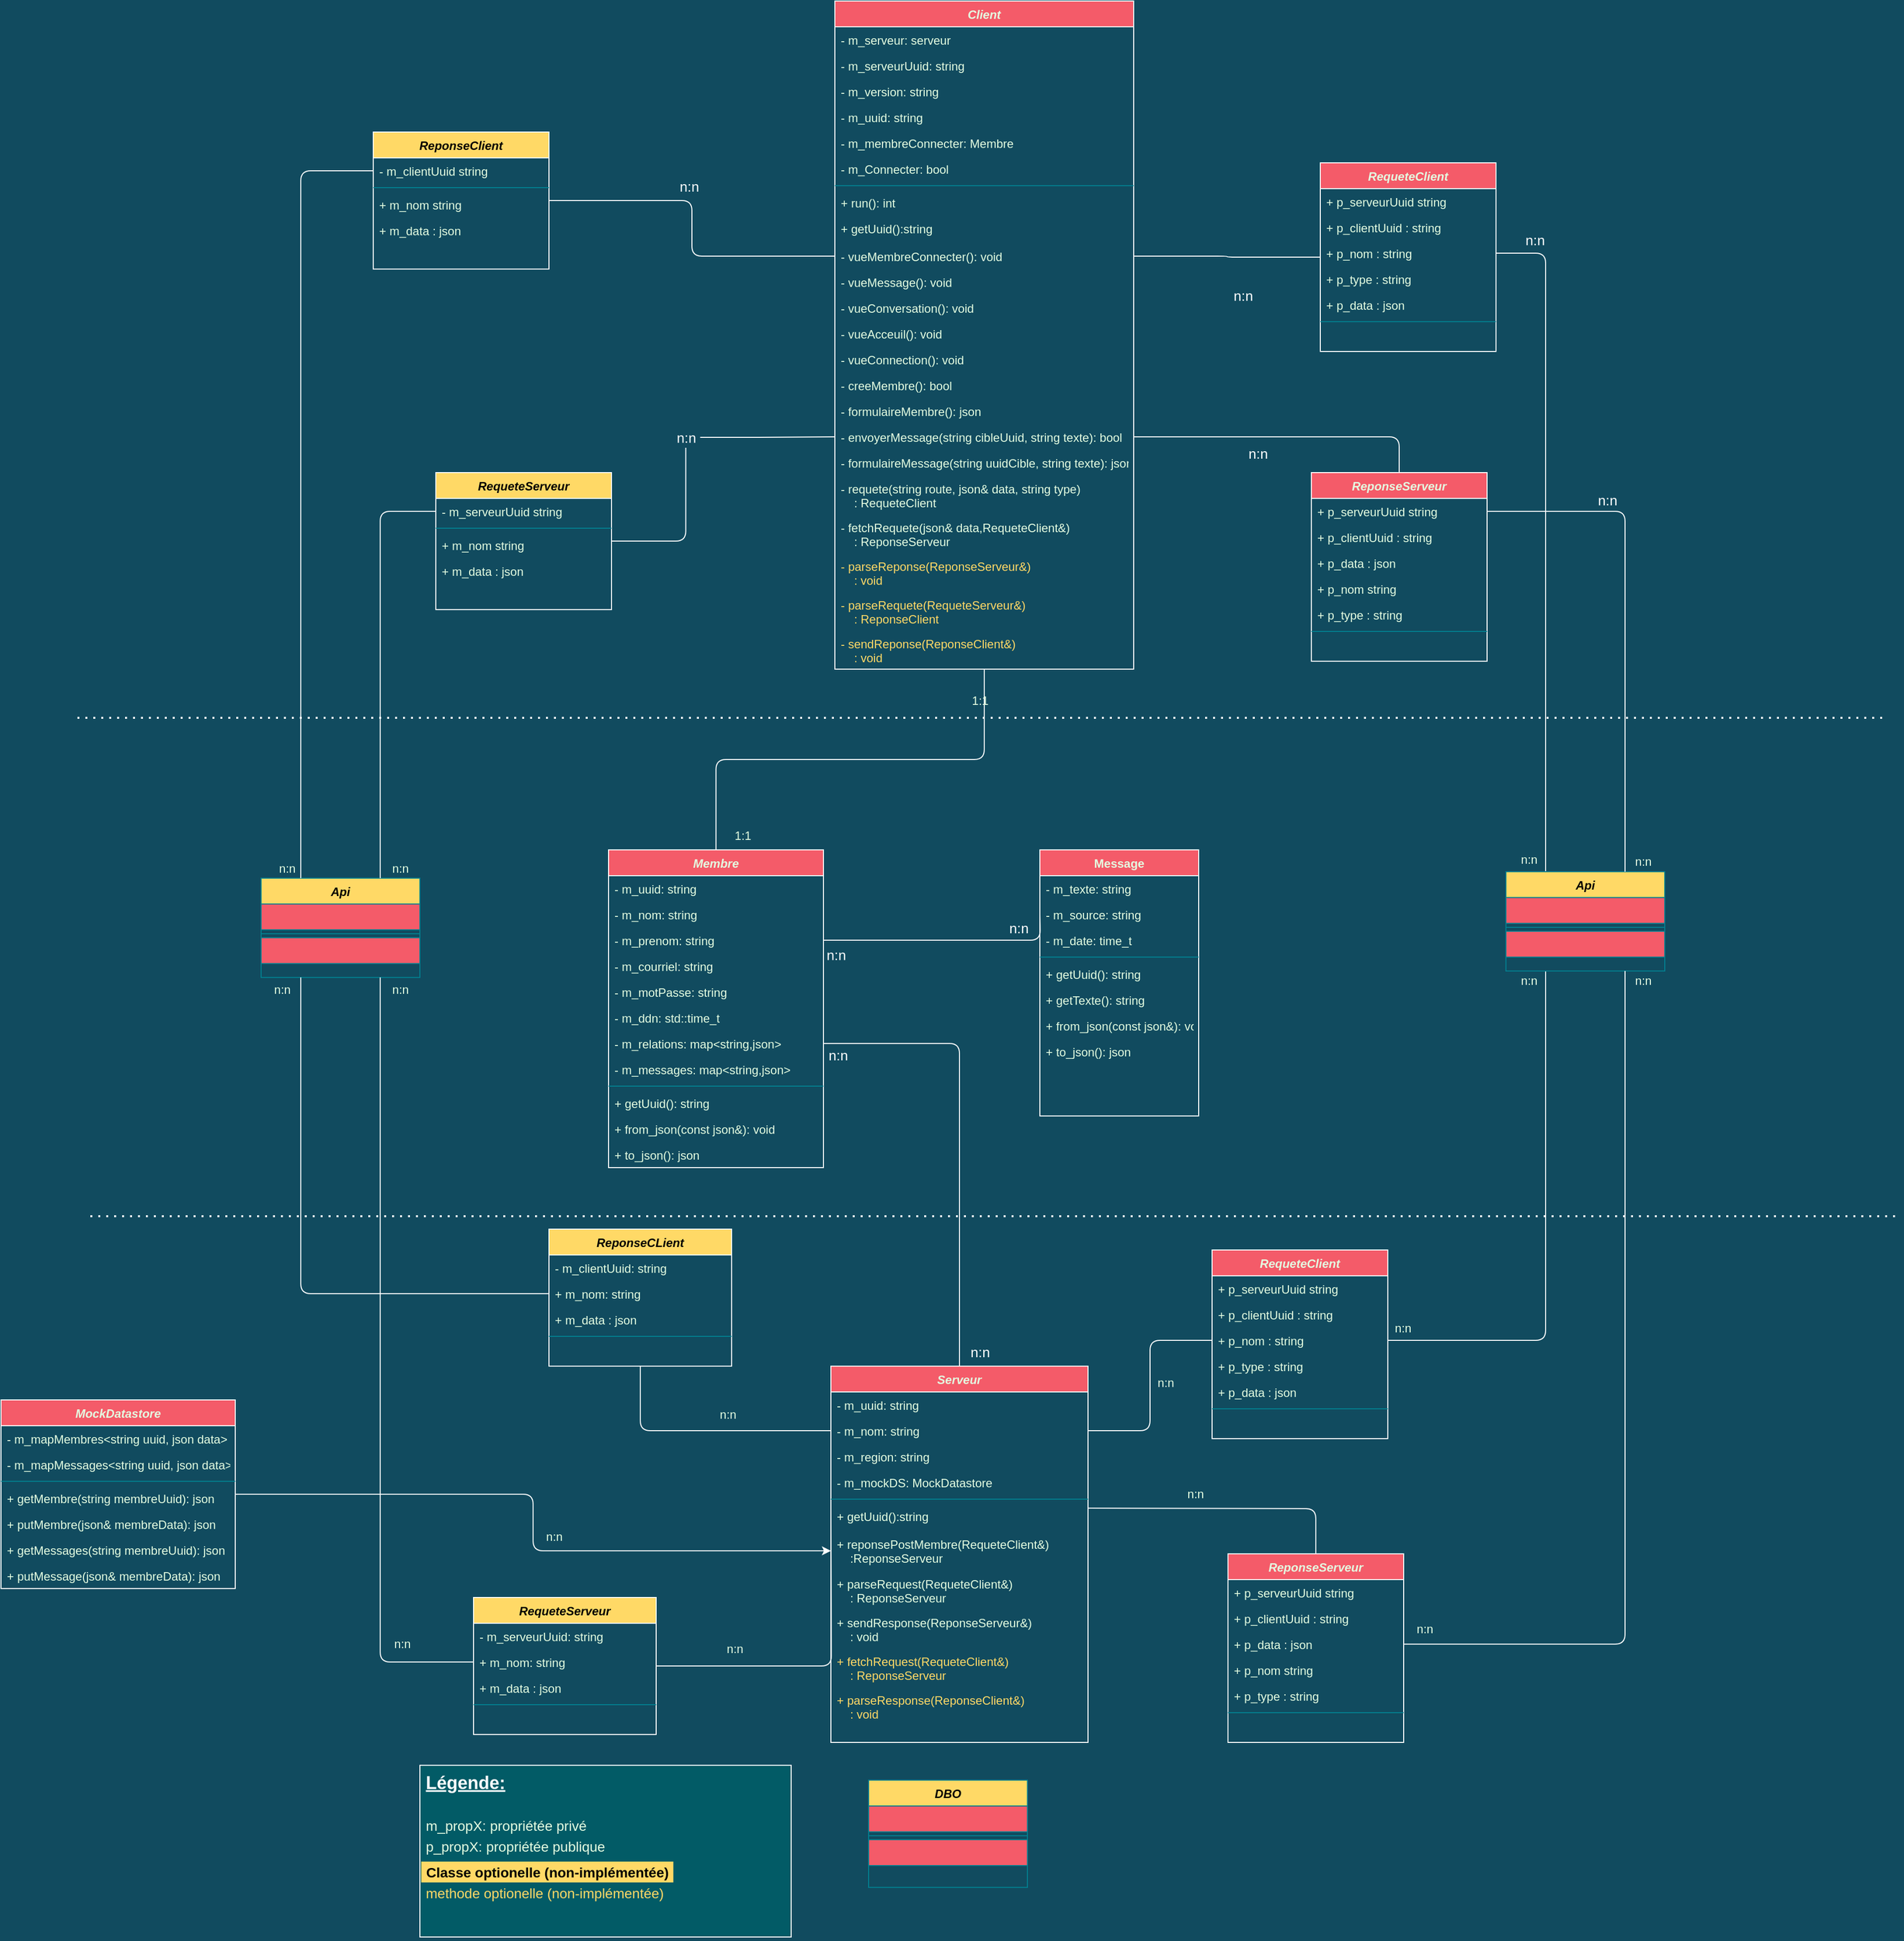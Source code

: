 <mxfile version="13.9.9" type="device"><diagram id="C5RBs43oDa-KdzZeNtuy" name="Page-1"><mxGraphModel dx="1605" dy="1662" grid="0" gridSize="10" guides="1" tooltips="1" connect="1" arrows="1" fold="1" page="0" pageScale="1" pageWidth="827" pageHeight="1169" background="#114B5F" math="0" shadow="0"><root><mxCell id="WIyWlLk6GJQsqaUBKTNV-0"/><mxCell id="WIyWlLk6GJQsqaUBKTNV-1" parent="WIyWlLk6GJQsqaUBKTNV-0"/><mxCell id="zkfFHV4jXpPFQw0GAbJ--0" value="Membre" style="swimlane;fontStyle=3;align=center;verticalAlign=top;childLayout=stackLayout;horizontal=1;startSize=26;horizontalStack=0;resizeParent=1;resizeLast=0;collapsible=1;marginBottom=0;rounded=0;shadow=0;strokeWidth=1;fillColor=#F45B69;fontColor=#E4FDE1;strokeColor=#FFFFFF;" parent="WIyWlLk6GJQsqaUBKTNV-1" vertex="1"><mxGeometry x="-163" y="-42" width="216.5" height="320" as="geometry"><mxRectangle x="230" y="140" width="160" height="26" as="alternateBounds"/></mxGeometry></mxCell><mxCell id="zkfFHV4jXpPFQw0GAbJ--1" value="- m_uuid: string" style="text;align=left;verticalAlign=top;spacingLeft=4;spacingRight=4;overflow=hidden;rotatable=0;points=[[0,0.5],[1,0.5]];portConstraint=eastwest;fontColor=#E4FDE1;" parent="zkfFHV4jXpPFQw0GAbJ--0" vertex="1"><mxGeometry y="26" width="216.5" height="26" as="geometry"/></mxCell><mxCell id="zkfFHV4jXpPFQw0GAbJ--2" value="- m_nom: string" style="text;align=left;verticalAlign=top;spacingLeft=4;spacingRight=4;overflow=hidden;rotatable=0;points=[[0,0.5],[1,0.5]];portConstraint=eastwest;rounded=0;shadow=0;html=0;fontColor=#E4FDE1;" parent="zkfFHV4jXpPFQw0GAbJ--0" vertex="1"><mxGeometry y="52" width="216.5" height="26" as="geometry"/></mxCell><mxCell id="zkfFHV4jXpPFQw0GAbJ--3" value="- m_prenom: string" style="text;align=left;verticalAlign=top;spacingLeft=4;spacingRight=4;overflow=hidden;rotatable=0;points=[[0,0.5],[1,0.5]];portConstraint=eastwest;rounded=0;shadow=0;html=0;fontColor=#E4FDE1;" parent="zkfFHV4jXpPFQw0GAbJ--0" vertex="1"><mxGeometry y="78" width="216.5" height="26" as="geometry"/></mxCell><mxCell id="Uwf8uy5-j0JIIH4lPhRt-90" value="- m_courriel: string" style="text;align=left;verticalAlign=top;spacingLeft=4;spacingRight=4;overflow=hidden;rotatable=0;points=[[0,0.5],[1,0.5]];portConstraint=eastwest;rounded=0;shadow=0;html=0;fontColor=#E4FDE1;" parent="zkfFHV4jXpPFQw0GAbJ--0" vertex="1"><mxGeometry y="104" width="216.5" height="26" as="geometry"/></mxCell><mxCell id="Uwf8uy5-j0JIIH4lPhRt-88" value="- m_motPasse: string" style="text;align=left;verticalAlign=top;spacingLeft=4;spacingRight=4;overflow=hidden;rotatable=0;points=[[0,0.5],[1,0.5]];portConstraint=eastwest;rounded=0;shadow=0;html=0;fontColor=#E4FDE1;" parent="zkfFHV4jXpPFQw0GAbJ--0" vertex="1"><mxGeometry y="130" width="216.5" height="26" as="geometry"/></mxCell><mxCell id="Uwf8uy5-j0JIIH4lPhRt-51" value="- m_ddn: std::time_t" style="text;align=left;verticalAlign=top;spacingLeft=4;spacingRight=4;overflow=hidden;rotatable=0;points=[[0,0.5],[1,0.5]];portConstraint=eastwest;rounded=0;shadow=0;html=0;fontColor=#E4FDE1;" parent="zkfFHV4jXpPFQw0GAbJ--0" vertex="1"><mxGeometry y="156" width="216.5" height="26" as="geometry"/></mxCell><mxCell id="Uwf8uy5-j0JIIH4lPhRt-110" value="- m_relations: map&lt;string,json&gt;" style="text;align=left;verticalAlign=top;spacingLeft=4;spacingRight=4;overflow=hidden;rotatable=0;points=[[0,0.5],[1,0.5]];portConstraint=eastwest;rounded=0;shadow=0;html=0;fontColor=#E4FDE1;" parent="zkfFHV4jXpPFQw0GAbJ--0" vertex="1"><mxGeometry y="182" width="216.5" height="26" as="geometry"/></mxCell><mxCell id="Uwf8uy5-j0JIIH4lPhRt-120" value="- m_messages: map&lt;string,json&gt;" style="text;align=left;verticalAlign=top;spacingLeft=4;spacingRight=4;overflow=hidden;rotatable=0;points=[[0,0.5],[1,0.5]];portConstraint=eastwest;rounded=0;shadow=0;html=0;fontColor=#E4FDE1;" parent="zkfFHV4jXpPFQw0GAbJ--0" vertex="1"><mxGeometry y="208" width="216.5" height="26" as="geometry"/></mxCell><mxCell id="zkfFHV4jXpPFQw0GAbJ--4" value="" style="line;html=1;strokeWidth=1;align=left;verticalAlign=middle;spacingTop=-1;spacingLeft=3;spacingRight=3;rotatable=0;labelPosition=right;points=[];portConstraint=eastwest;labelBackgroundColor=#114B5F;fillColor=#F45B69;strokeColor=#028090;fontColor=#E4FDE1;" parent="zkfFHV4jXpPFQw0GAbJ--0" vertex="1"><mxGeometry y="234" width="216.5" height="8" as="geometry"/></mxCell><mxCell id="ohUnUy7OCHwixu18T19v-0" value="+ getUuid(): string" style="text;align=left;verticalAlign=top;spacingLeft=4;spacingRight=4;overflow=hidden;rotatable=0;points=[[0,0.5],[1,0.5]];portConstraint=eastwest;rounded=0;shadow=0;html=0;fontColor=#E4FDE1;" parent="zkfFHV4jXpPFQw0GAbJ--0" vertex="1"><mxGeometry y="242" width="216.5" height="26" as="geometry"/></mxCell><mxCell id="pynxzOYa6URg2aWBG2c7-1" value="+ from_json(const json&amp;): void" style="text;align=left;verticalAlign=top;spacingLeft=4;spacingRight=4;overflow=hidden;rotatable=0;points=[[0,0.5],[1,0.5]];portConstraint=eastwest;rounded=0;shadow=0;html=0;fontColor=#E4FDE1;" parent="zkfFHV4jXpPFQw0GAbJ--0" vertex="1"><mxGeometry y="268" width="216.5" height="26" as="geometry"/></mxCell><mxCell id="pynxzOYa6URg2aWBG2c7-2" value="+ to_json(): json" style="text;align=left;verticalAlign=top;spacingLeft=4;spacingRight=4;overflow=hidden;rotatable=0;points=[[0,0.5],[1,0.5]];portConstraint=eastwest;rounded=0;shadow=0;html=0;fontColor=#E4FDE1;" parent="zkfFHV4jXpPFQw0GAbJ--0" vertex="1"><mxGeometry y="294" width="216.5" height="26" as="geometry"/></mxCell><mxCell id="zkfFHV4jXpPFQw0GAbJ--17" value="Message" style="swimlane;fontStyle=1;align=center;verticalAlign=top;childLayout=stackLayout;horizontal=1;startSize=26;horizontalStack=0;resizeParent=1;resizeLast=0;collapsible=1;marginBottom=0;rounded=0;shadow=0;strokeWidth=1;fillColor=#F45B69;fontColor=#E4FDE1;strokeColor=#FFFFFF;" parent="WIyWlLk6GJQsqaUBKTNV-1" vertex="1"><mxGeometry x="271.5" y="-42" width="160" height="268" as="geometry"><mxRectangle x="550" y="140" width="160" height="26" as="alternateBounds"/></mxGeometry></mxCell><mxCell id="Ih6Cad_ecXSW-IWChUUX-4" value="- m_texte: string" style="text;align=left;verticalAlign=top;spacingLeft=4;spacingRight=4;overflow=hidden;rotatable=0;points=[[0,0.5],[1,0.5]];portConstraint=eastwest;rounded=0;shadow=0;html=0;fontColor=#E4FDE1;" parent="zkfFHV4jXpPFQw0GAbJ--17" vertex="1"><mxGeometry y="26" width="160" height="26" as="geometry"/></mxCell><mxCell id="7qAg7RaOdNDdOp_pRl-B-1" value="- m_source: string" style="text;align=left;verticalAlign=top;spacingLeft=4;spacingRight=4;overflow=hidden;rotatable=0;points=[[0,0.5],[1,0.5]];portConstraint=eastwest;rounded=0;shadow=0;html=0;fontColor=#E4FDE1;" parent="zkfFHV4jXpPFQw0GAbJ--17" vertex="1"><mxGeometry y="52" width="160" height="26" as="geometry"/></mxCell><mxCell id="cSGgE-kL_YU55Osu61ZP-0" value="- m_date: time_t" style="text;align=left;verticalAlign=top;spacingLeft=4;spacingRight=4;overflow=hidden;rotatable=0;points=[[0,0.5],[1,0.5]];portConstraint=eastwest;fontColor=#E4FDE1;" parent="zkfFHV4jXpPFQw0GAbJ--17" vertex="1"><mxGeometry y="78" width="160" height="26" as="geometry"/></mxCell><mxCell id="zkfFHV4jXpPFQw0GAbJ--23" value="" style="line;html=1;strokeWidth=1;align=left;verticalAlign=middle;spacingTop=-1;spacingLeft=3;spacingRight=3;rotatable=0;labelPosition=right;points=[];portConstraint=eastwest;labelBackgroundColor=#114B5F;fillColor=#F45B69;strokeColor=#028090;fontColor=#E4FDE1;" parent="zkfFHV4jXpPFQw0GAbJ--17" vertex="1"><mxGeometry y="104" width="160" height="8" as="geometry"/></mxCell><mxCell id="Ih6Cad_ecXSW-IWChUUX-0" value="+ getUuid(): string" style="text;align=left;verticalAlign=top;spacingLeft=4;spacingRight=4;overflow=hidden;rotatable=0;points=[[0,0.5],[1,0.5]];portConstraint=eastwest;rounded=0;shadow=0;html=0;fontColor=#E4FDE1;" parent="zkfFHV4jXpPFQw0GAbJ--17" vertex="1"><mxGeometry y="112" width="160" height="26" as="geometry"/></mxCell><mxCell id="Ih6Cad_ecXSW-IWChUUX-5" value="+ getTexte(): string" style="text;align=left;verticalAlign=top;spacingLeft=4;spacingRight=4;overflow=hidden;rotatable=0;points=[[0,0.5],[1,0.5]];portConstraint=eastwest;rounded=0;shadow=0;html=0;fontColor=#E4FDE1;" parent="zkfFHV4jXpPFQw0GAbJ--17" vertex="1"><mxGeometry y="138" width="160" height="26" as="geometry"/></mxCell><mxCell id="Ih6Cad_ecXSW-IWChUUX-1" value="+ from_json(const json&amp;): void" style="text;align=left;verticalAlign=top;spacingLeft=4;spacingRight=4;overflow=hidden;rotatable=0;points=[[0,0.5],[1,0.5]];portConstraint=eastwest;rounded=0;shadow=0;html=0;fontColor=#E4FDE1;" parent="zkfFHV4jXpPFQw0GAbJ--17" vertex="1"><mxGeometry y="164" width="160" height="26" as="geometry"/></mxCell><mxCell id="Ih6Cad_ecXSW-IWChUUX-3" value="+ to_json(): json" style="text;align=left;verticalAlign=top;spacingLeft=4;spacingRight=4;overflow=hidden;rotatable=0;points=[[0,0.5],[1,0.5]];portConstraint=eastwest;rounded=0;shadow=0;html=0;fontColor=#E4FDE1;" parent="zkfFHV4jXpPFQw0GAbJ--17" vertex="1"><mxGeometry y="190" width="160" height="26" as="geometry"/></mxCell><mxCell id="Uwf8uy5-j0JIIH4lPhRt-211" style="edgeStyle=orthogonalEdgeStyle;rounded=1;sketch=0;orthogonalLoop=1;jettySize=auto;html=1;labelBackgroundColor=#FFFFFF;startArrow=none;startFill=0;endArrow=none;endFill=0;strokeColor=#FFFFFF;fillColor=#F45B69;fontSize=14;fontColor=#000000;" parent="WIyWlLk6GJQsqaUBKTNV-1" source="Uwf8uy5-j0JIIH4lPhRt-0" target="Uwf8uy5-j0JIIH4lPhRt-110" edge="1"><mxGeometry relative="1" as="geometry"/></mxCell><mxCell id="Uwf8uy5-j0JIIH4lPhRt-0" value="Serveur" style="swimlane;fontStyle=3;align=center;verticalAlign=top;childLayout=stackLayout;horizontal=1;startSize=26;horizontalStack=0;resizeParent=1;resizeLast=0;collapsible=1;marginBottom=0;rounded=0;shadow=0;strokeWidth=1;fillColor=#F45B69;fontColor=#E4FDE1;strokeColor=#FFFFFF;" parent="WIyWlLk6GJQsqaUBKTNV-1" vertex="1"><mxGeometry x="61" y="478" width="259" height="379" as="geometry"><mxRectangle x="230" y="140" width="160" height="26" as="alternateBounds"/></mxGeometry></mxCell><mxCell id="Uwf8uy5-j0JIIH4lPhRt-131" value="- m_uuid: string" style="text;align=left;verticalAlign=top;spacingLeft=4;spacingRight=4;overflow=hidden;rotatable=0;points=[[0,0.5],[1,0.5]];portConstraint=eastwest;fontColor=#E4FDE1;" parent="Uwf8uy5-j0JIIH4lPhRt-0" vertex="1"><mxGeometry y="26" width="259" height="26" as="geometry"/></mxCell><mxCell id="Uwf8uy5-j0JIIH4lPhRt-1" value="- m_nom: string" style="text;align=left;verticalAlign=top;spacingLeft=4;spacingRight=4;overflow=hidden;rotatable=0;points=[[0,0.5],[1,0.5]];portConstraint=eastwest;fontColor=#E4FDE1;" parent="Uwf8uy5-j0JIIH4lPhRt-0" vertex="1"><mxGeometry y="52" width="259" height="26" as="geometry"/></mxCell><mxCell id="Uwf8uy5-j0JIIH4lPhRt-2" value="- m_region: string" style="text;align=left;verticalAlign=top;spacingLeft=4;spacingRight=4;overflow=hidden;rotatable=0;points=[[0,0.5],[1,0.5]];portConstraint=eastwest;rounded=0;shadow=0;html=0;fontColor=#E4FDE1;" parent="Uwf8uy5-j0JIIH4lPhRt-0" vertex="1"><mxGeometry y="78" width="259" height="26" as="geometry"/></mxCell><mxCell id="MjMaj1b7Fo5AcuU_rUNZ-6" value="- m_mockDS: MockDatastore" style="text;align=left;verticalAlign=top;spacingLeft=4;spacingRight=4;overflow=hidden;rotatable=0;points=[[0,0.5],[1,0.5]];portConstraint=eastwest;rounded=0;shadow=0;html=0;fontColor=#E4FDE1;" parent="Uwf8uy5-j0JIIH4lPhRt-0" vertex="1"><mxGeometry y="104" width="259" height="26" as="geometry"/></mxCell><mxCell id="Uwf8uy5-j0JIIH4lPhRt-4" value="" style="line;html=1;strokeWidth=1;align=left;verticalAlign=middle;spacingTop=-1;spacingLeft=3;spacingRight=3;rotatable=0;labelPosition=right;points=[];portConstraint=eastwest;labelBackgroundColor=#114B5F;fillColor=#F45B69;strokeColor=#028090;fontColor=#E4FDE1;" parent="Uwf8uy5-j0JIIH4lPhRt-0" vertex="1"><mxGeometry y="130" width="259" height="8" as="geometry"/></mxCell><mxCell id="YBrw-Dq7G8D8nZViikvd-14" value="+ getUuid():string" style="text;align=left;verticalAlign=top;spacingLeft=4;spacingRight=4;overflow=hidden;rotatable=0;points=[[0,0.5],[1,0.5]];portConstraint=eastwest;fontColor=#E4FDE1;" parent="Uwf8uy5-j0JIIH4lPhRt-0" vertex="1"><mxGeometry y="138" width="259" height="28" as="geometry"/></mxCell><mxCell id="YBrw-Dq7G8D8nZViikvd-15" value="+ reponsePostMembre(RequeteClient&amp;)&#10;    :ReponseServeur" style="text;align=left;verticalAlign=top;spacingLeft=4;spacingRight=4;overflow=hidden;rotatable=0;points=[[0,0.5],[1,0.5]];portConstraint=eastwest;fontColor=#E4FDE1;" parent="Uwf8uy5-j0JIIH4lPhRt-0" vertex="1"><mxGeometry y="166" width="259" height="40" as="geometry"/></mxCell><mxCell id="Uwf8uy5-j0JIIH4lPhRt-232" value="+ parseRequest(RequeteClient&amp;)&#10;    : ReponseServeur" style="text;align=left;verticalAlign=top;spacingLeft=4;spacingRight=4;overflow=hidden;rotatable=0;points=[[0,0.5],[1,0.5]];portConstraint=eastwest;fontColor=#E4FDE1;" parent="Uwf8uy5-j0JIIH4lPhRt-0" vertex="1"><mxGeometry y="206" width="259" height="39" as="geometry"/></mxCell><mxCell id="Uwf8uy5-j0JIIH4lPhRt-230" value="+ sendResponse(ReponseServeur&amp;)&#10;    : void" style="text;align=left;verticalAlign=top;spacingLeft=4;spacingRight=4;overflow=hidden;rotatable=0;points=[[0,0.5],[1,0.5]];portConstraint=eastwest;fontColor=#E4FDE1;" parent="Uwf8uy5-j0JIIH4lPhRt-0" vertex="1"><mxGeometry y="245" width="259" height="39" as="geometry"/></mxCell><mxCell id="Uwf8uy5-j0JIIH4lPhRt-229" value="+ fetchRequest(RequeteClient&amp;)&#10;    : ReponseServeur" style="text;align=left;verticalAlign=top;spacingLeft=4;spacingRight=4;overflow=hidden;rotatable=0;points=[[0,0.5],[1,0.5]];portConstraint=eastwest;fontColor=#FFD966;" parent="Uwf8uy5-j0JIIH4lPhRt-0" vertex="1"><mxGeometry y="284" width="259" height="39" as="geometry"/></mxCell><mxCell id="Uwf8uy5-j0JIIH4lPhRt-231" value="+ parseResponse(ReponseClient&amp;)&#10;    : void" style="text;align=left;verticalAlign=top;spacingLeft=4;spacingRight=4;overflow=hidden;rotatable=0;points=[[0,0.5],[1,0.5]];portConstraint=eastwest;fontColor=#FFD966;" parent="Uwf8uy5-j0JIIH4lPhRt-0" vertex="1"><mxGeometry y="323" width="259" height="39" as="geometry"/></mxCell><mxCell id="Uwf8uy5-j0JIIH4lPhRt-43" style="rounded=1;orthogonalLoop=1;jettySize=auto;html=1;entryX=1;entryY=0.5;entryDx=0;entryDy=0;endArrow=none;endFill=0;labelBackgroundColor=#114B5F;fontColor=#E4FDE1;strokeColor=#FFFFFF;elbow=vertical;edgeStyle=orthogonalEdgeStyle;startArrow=none;startFill=0;exitX=0;exitY=0.5;exitDx=0;exitDy=0;" parent="WIyWlLk6GJQsqaUBKTNV-1" source="hft4IiKz20de9MlXB5pz-12" target="Uwf8uy5-j0JIIH4lPhRt-1" edge="1"><mxGeometry relative="1" as="geometry"><mxPoint x="451" y="446.517" as="sourcePoint"/></mxGeometry></mxCell><mxCell id="Uwf8uy5-j0JIIH4lPhRt-57" style="edgeStyle=orthogonalEdgeStyle;rounded=1;orthogonalLoop=1;jettySize=auto;html=1;entryX=0.25;entryY=1;entryDx=0;entryDy=0;endArrow=none;endFill=0;labelBackgroundColor=#114B5F;fontColor=#E4FDE1;strokeColor=#FFFFFF;exitX=1;exitY=0.5;exitDx=0;exitDy=0;" parent="WIyWlLk6GJQsqaUBKTNV-1" source="hft4IiKz20de9MlXB5pz-12" target="Uwf8uy5-j0JIIH4lPhRt-52" edge="1"><mxGeometry relative="1" as="geometry"><mxPoint x="635" y="446.517" as="sourcePoint"/></mxGeometry></mxCell><mxCell id="Uwf8uy5-j0JIIH4lPhRt-37" style="edgeStyle=orthogonalEdgeStyle;rounded=1;orthogonalLoop=1;jettySize=auto;html=1;endArrow=none;endFill=0;labelBackgroundColor=#114B5F;fontColor=#E4FDE1;strokeColor=#FFFFFF;startArrow=none;startFill=0;exitX=0.5;exitY=1;exitDx=0;exitDy=0;" parent="WIyWlLk6GJQsqaUBKTNV-1" source="Uwf8uy5-j0JIIH4lPhRt-19" target="zkfFHV4jXpPFQw0GAbJ--0" edge="1"><mxGeometry relative="1" as="geometry"><mxPoint x="218" y="-142" as="sourcePoint"/></mxGeometry></mxCell><mxCell id="Uwf8uy5-j0JIIH4lPhRt-19" value="Client" style="swimlane;fontStyle=3;align=center;verticalAlign=top;childLayout=stackLayout;horizontal=1;startSize=26;horizontalStack=0;resizeParent=1;resizeLast=0;collapsible=1;marginBottom=0;rounded=0;shadow=0;strokeWidth=1;fillColor=#F45B69;fontColor=#E4FDE1;strokeColor=#FFFFFF;" parent="WIyWlLk6GJQsqaUBKTNV-1" vertex="1"><mxGeometry x="65" y="-897" width="301" height="673" as="geometry"><mxRectangle x="230" y="140" width="160" height="26" as="alternateBounds"/></mxGeometry></mxCell><mxCell id="pynxzOYa6URg2aWBG2c7-0" value="- m_serveur: serveur" style="text;align=left;verticalAlign=top;spacingLeft=4;spacingRight=4;overflow=hidden;rotatable=0;points=[[0,0.5],[1,0.5]];portConstraint=eastwest;fontColor=#E4FDE1;" parent="Uwf8uy5-j0JIIH4lPhRt-19" vertex="1"><mxGeometry y="26" width="301" height="26" as="geometry"/></mxCell><mxCell id="hft4IiKz20de9MlXB5pz-34" value="- m_serveurUuid: string" style="text;align=left;verticalAlign=top;spacingLeft=4;spacingRight=4;overflow=hidden;rotatable=0;points=[[0,0.5],[1,0.5]];portConstraint=eastwest;fontColor=#E4FDE1;" parent="Uwf8uy5-j0JIIH4lPhRt-19" vertex="1"><mxGeometry y="52" width="301" height="26" as="geometry"/></mxCell><mxCell id="Uwf8uy5-j0JIIH4lPhRt-20" value="- m_version: string" style="text;align=left;verticalAlign=top;spacingLeft=4;spacingRight=4;overflow=hidden;rotatable=0;points=[[0,0.5],[1,0.5]];portConstraint=eastwest;fontColor=#E4FDE1;" parent="Uwf8uy5-j0JIIH4lPhRt-19" vertex="1"><mxGeometry y="78" width="301" height="26" as="geometry"/></mxCell><mxCell id="Uwf8uy5-j0JIIH4lPhRt-124" value="- m_uuid: string" style="text;align=left;verticalAlign=top;spacingLeft=4;spacingRight=4;overflow=hidden;rotatable=0;points=[[0,0.5],[1,0.5]];portConstraint=eastwest;fontColor=#E4FDE1;" parent="Uwf8uy5-j0JIIH4lPhRt-19" vertex="1"><mxGeometry y="104" width="301" height="26" as="geometry"/></mxCell><mxCell id="Uwf8uy5-j0JIIH4lPhRt-84" value="- m_membreConnecter: Membre" style="text;align=left;verticalAlign=top;spacingLeft=4;spacingRight=4;overflow=hidden;rotatable=0;points=[[0,0.5],[1,0.5]];portConstraint=eastwest;fontColor=#E4FDE1;" parent="Uwf8uy5-j0JIIH4lPhRt-19" vertex="1"><mxGeometry y="130" width="301" height="26" as="geometry"/></mxCell><mxCell id="BhoKMHE2BJNT1fprrwsu-5" value="- m_Connecter: bool" style="text;align=left;verticalAlign=top;spacingLeft=4;spacingRight=4;overflow=hidden;rotatable=0;points=[[0,0.5],[1,0.5]];portConstraint=eastwest;fontColor=#E4FDE1;" vertex="1" parent="Uwf8uy5-j0JIIH4lPhRt-19"><mxGeometry y="156" width="301" height="26" as="geometry"/></mxCell><mxCell id="Uwf8uy5-j0JIIH4lPhRt-23" value="" style="line;html=1;strokeWidth=1;align=left;verticalAlign=middle;spacingTop=-1;spacingLeft=3;spacingRight=3;rotatable=0;labelPosition=right;points=[];portConstraint=eastwest;labelBackgroundColor=#114B5F;fillColor=#F45B69;strokeColor=#028090;fontColor=#E4FDE1;" parent="Uwf8uy5-j0JIIH4lPhRt-19" vertex="1"><mxGeometry y="182" width="301" height="8" as="geometry"/></mxCell><mxCell id="BhoKMHE2BJNT1fprrwsu-0" value="+ run(): int" style="text;align=left;verticalAlign=top;spacingLeft=4;spacingRight=4;overflow=hidden;rotatable=0;points=[[0,0.5],[1,0.5]];portConstraint=eastwest;fontColor=#E4FDE1;" vertex="1" parent="Uwf8uy5-j0JIIH4lPhRt-19"><mxGeometry y="190" width="301" height="26" as="geometry"/></mxCell><mxCell id="MELhxpxD9xHus-G2M0bM-0" value="+ getUuid():string" style="text;align=left;verticalAlign=top;spacingLeft=4;spacingRight=4;overflow=hidden;rotatable=0;points=[[0,0.5],[1,0.5]];portConstraint=eastwest;fontColor=#E4FDE1;" parent="Uwf8uy5-j0JIIH4lPhRt-19" vertex="1"><mxGeometry y="216" width="301" height="28" as="geometry"/></mxCell><mxCell id="Uwf8uy5-j0JIIH4lPhRt-100" value="- vueMembreConnecter(): void" style="text;align=left;verticalAlign=top;spacingLeft=4;spacingRight=4;overflow=hidden;rotatable=0;points=[[0,0.5],[1,0.5]];portConstraint=eastwest;fontColor=#E4FDE1;" parent="Uwf8uy5-j0JIIH4lPhRt-19" vertex="1"><mxGeometry y="244" width="301" height="26" as="geometry"/></mxCell><mxCell id="BhoKMHE2BJNT1fprrwsu-1" value="- vueMessage(): void" style="text;align=left;verticalAlign=top;spacingLeft=4;spacingRight=4;overflow=hidden;rotatable=0;points=[[0,0.5],[1,0.5]];portConstraint=eastwest;fontColor=#E4FDE1;" vertex="1" parent="Uwf8uy5-j0JIIH4lPhRt-19"><mxGeometry y="270" width="301" height="26" as="geometry"/></mxCell><mxCell id="BhoKMHE2BJNT1fprrwsu-2" value="- vueConversation(): void" style="text;align=left;verticalAlign=top;spacingLeft=4;spacingRight=4;overflow=hidden;rotatable=0;points=[[0,0.5],[1,0.5]];portConstraint=eastwest;fontColor=#E4FDE1;" vertex="1" parent="Uwf8uy5-j0JIIH4lPhRt-19"><mxGeometry y="296" width="301" height="26" as="geometry"/></mxCell><mxCell id="BhoKMHE2BJNT1fprrwsu-3" value="- vueAcceuil(): void" style="text;align=left;verticalAlign=top;spacingLeft=4;spacingRight=4;overflow=hidden;rotatable=0;points=[[0,0.5],[1,0.5]];portConstraint=eastwest;fontColor=#E4FDE1;" vertex="1" parent="Uwf8uy5-j0JIIH4lPhRt-19"><mxGeometry y="322" width="301" height="26" as="geometry"/></mxCell><mxCell id="BhoKMHE2BJNT1fprrwsu-4" value="- vueConnection(): void" style="text;align=left;verticalAlign=top;spacingLeft=4;spacingRight=4;overflow=hidden;rotatable=0;points=[[0,0.5],[1,0.5]];portConstraint=eastwest;fontColor=#E4FDE1;" vertex="1" parent="Uwf8uy5-j0JIIH4lPhRt-19"><mxGeometry y="348" width="301" height="26" as="geometry"/></mxCell><mxCell id="Uwf8uy5-j0JIIH4lPhRt-99" value="- creeMembre(): bool" style="text;align=left;verticalAlign=top;spacingLeft=4;spacingRight=4;overflow=hidden;rotatable=0;points=[[0,0.5],[1,0.5]];portConstraint=eastwest;fontColor=#E4FDE1;" parent="Uwf8uy5-j0JIIH4lPhRt-19" vertex="1"><mxGeometry y="374" width="301" height="26" as="geometry"/></mxCell><mxCell id="Uwf8uy5-j0JIIH4lPhRt-98" value="- formulaireMembre(): json" style="text;align=left;verticalAlign=top;spacingLeft=4;spacingRight=4;overflow=hidden;rotatable=0;points=[[0,0.5],[1,0.5]];portConstraint=eastwest;fontColor=#E4FDE1;" parent="Uwf8uy5-j0JIIH4lPhRt-19" vertex="1"><mxGeometry y="400" width="301" height="26" as="geometry"/></mxCell><mxCell id="Uwf8uy5-j0JIIH4lPhRt-109" value="- envoyerMessage(string cibleUuid, string texte): bool" style="text;align=left;verticalAlign=top;spacingLeft=4;spacingRight=4;overflow=hidden;rotatable=0;points=[[0,0.5],[1,0.5]];portConstraint=eastwest;fontColor=#E4FDE1;" parent="Uwf8uy5-j0JIIH4lPhRt-19" vertex="1"><mxGeometry y="426" width="301" height="26" as="geometry"/></mxCell><mxCell id="Uwf8uy5-j0JIIH4lPhRt-108" value="- formulaireMessage(string uuidCible, string texte): json" style="text;align=left;verticalAlign=top;spacingLeft=4;spacingRight=4;overflow=hidden;rotatable=0;points=[[0,0.5],[1,0.5]];portConstraint=eastwest;fontColor=#E4FDE1;" parent="Uwf8uy5-j0JIIH4lPhRt-19" vertex="1"><mxGeometry y="452" width="301" height="26" as="geometry"/></mxCell><mxCell id="hft4IiKz20de9MlXB5pz-36" value="- requete(string route, json&amp; data, string type)&#10;    : RequeteClient" style="text;align=left;verticalAlign=top;spacingLeft=4;spacingRight=4;overflow=hidden;rotatable=0;points=[[0,0.5],[1,0.5]];portConstraint=eastwest;fontColor=#E4FDE1;" parent="Uwf8uy5-j0JIIH4lPhRt-19" vertex="1"><mxGeometry y="478" width="301" height="39" as="geometry"/></mxCell><mxCell id="Uwf8uy5-j0JIIH4lPhRt-102" value="- fetchRequete(json&amp; data,RequeteClient&amp;)&#10;    : ReponseServeur" style="text;align=left;verticalAlign=top;spacingLeft=4;spacingRight=4;overflow=hidden;rotatable=0;points=[[0,0.5],[1,0.5]];portConstraint=eastwest;fontColor=#E4FDE1;" parent="Uwf8uy5-j0JIIH4lPhRt-19" vertex="1"><mxGeometry y="517" width="301" height="39" as="geometry"/></mxCell><mxCell id="Uwf8uy5-j0JIIH4lPhRt-146" value="- parseReponse(ReponseServeur&amp;)&#10;    : void" style="text;align=left;verticalAlign=top;spacingLeft=4;spacingRight=4;overflow=hidden;rotatable=0;points=[[0,0.5],[1,0.5]];portConstraint=eastwest;fontColor=#FFD966;" parent="Uwf8uy5-j0JIIH4lPhRt-19" vertex="1"><mxGeometry y="556" width="301" height="39" as="geometry"/></mxCell><mxCell id="Uwf8uy5-j0JIIH4lPhRt-226" value="- parseRequete(RequeteServeur&amp;)&#10;    : ReponseClient" style="text;align=left;verticalAlign=top;spacingLeft=4;spacingRight=4;overflow=hidden;rotatable=0;points=[[0,0.5],[1,0.5]];portConstraint=eastwest;fontColor=#FFD966;" parent="Uwf8uy5-j0JIIH4lPhRt-19" vertex="1"><mxGeometry y="595" width="301" height="39" as="geometry"/></mxCell><mxCell id="Uwf8uy5-j0JIIH4lPhRt-228" value="- sendReponse(ReponseClient&amp;)&#10;    : void" style="text;align=left;verticalAlign=top;spacingLeft=4;spacingRight=4;overflow=hidden;rotatable=0;points=[[0,0.5],[1,0.5]];portConstraint=eastwest;fontColor=#FFD966;" parent="Uwf8uy5-j0JIIH4lPhRt-19" vertex="1"><mxGeometry y="634" width="301" height="39" as="geometry"/></mxCell><mxCell id="Uwf8uy5-j0JIIH4lPhRt-104" style="edgeStyle=orthogonalEdgeStyle;rounded=1;sketch=0;orthogonalLoop=1;jettySize=auto;html=1;labelBackgroundColor=#FFFFFF;startArrow=none;startFill=0;endArrow=none;endFill=0;strokeColor=#FFFFFF;fillColor=#F45B69;fontSize=14;fontColor=#FFFFFF;entryX=1;entryY=0.5;entryDx=0;entryDy=0;" parent="WIyWlLk6GJQsqaUBKTNV-1" source="Uwf8uy5-j0JIIH4lPhRt-25" target="Uwf8uy5-j0JIIH4lPhRt-100" edge="1"><mxGeometry relative="1" as="geometry"/></mxCell><mxCell id="Uwf8uy5-j0JIIH4lPhRt-25" value="RequeteClient" style="swimlane;fontStyle=3;align=center;verticalAlign=top;childLayout=stackLayout;horizontal=1;startSize=26;horizontalStack=0;resizeParent=1;resizeLast=0;collapsible=1;marginBottom=0;rounded=0;shadow=0;strokeWidth=1;fillColor=#F45B69;fontColor=#E4FDE1;strokeColor=#FFFFFF;" parent="WIyWlLk6GJQsqaUBKTNV-1" vertex="1"><mxGeometry x="554" y="-734" width="177" height="190" as="geometry"><mxRectangle x="230" y="140" width="160" height="26" as="alternateBounds"/></mxGeometry></mxCell><mxCell id="YBrw-Dq7G8D8nZViikvd-7" value="+ p_serveurUuid string" style="text;align=left;verticalAlign=top;spacingLeft=4;spacingRight=4;overflow=hidden;rotatable=0;points=[[0,0.5],[1,0.5]];portConstraint=eastwest;fontColor=#E4FDE1;" parent="Uwf8uy5-j0JIIH4lPhRt-25" vertex="1"><mxGeometry y="26" width="177" height="26" as="geometry"/></mxCell><mxCell id="Uwf8uy5-j0JIIH4lPhRt-26" value="+ p_clientUuid : string" style="text;align=left;verticalAlign=top;spacingLeft=4;spacingRight=4;overflow=hidden;rotatable=0;points=[[0,0.5],[1,0.5]];portConstraint=eastwest;fontColor=#E4FDE1;" parent="Uwf8uy5-j0JIIH4lPhRt-25" vertex="1"><mxGeometry y="52" width="177" height="26" as="geometry"/></mxCell><mxCell id="Uwf8uy5-j0JIIH4lPhRt-128" value="+ p_nom : string" style="text;align=left;verticalAlign=top;spacingLeft=4;spacingRight=4;overflow=hidden;rotatable=0;points=[[0,0.5],[1,0.5]];portConstraint=eastwest;fontColor=#E4FDE1;" parent="Uwf8uy5-j0JIIH4lPhRt-25" vertex="1"><mxGeometry y="78" width="177" height="26" as="geometry"/></mxCell><mxCell id="82tTPkIwpmE5YzFeEoEw-0" value="+ p_type : string" style="text;align=left;verticalAlign=top;spacingLeft=4;spacingRight=4;overflow=hidden;rotatable=0;points=[[0,0.5],[1,0.5]];portConstraint=eastwest;fontColor=#E4FDE1;" parent="Uwf8uy5-j0JIIH4lPhRt-25" vertex="1"><mxGeometry y="104" width="177" height="26" as="geometry"/></mxCell><mxCell id="Uwf8uy5-j0JIIH4lPhRt-129" value="+ p_data : json" style="text;align=left;verticalAlign=top;spacingLeft=4;spacingRight=4;overflow=hidden;rotatable=0;points=[[0,0.5],[1,0.5]];portConstraint=eastwest;fontColor=#E4FDE1;" parent="Uwf8uy5-j0JIIH4lPhRt-25" vertex="1"><mxGeometry y="130" width="177" height="26" as="geometry"/></mxCell><mxCell id="Uwf8uy5-j0JIIH4lPhRt-29" value="" style="line;html=1;strokeWidth=1;align=left;verticalAlign=middle;spacingTop=-1;spacingLeft=3;spacingRight=3;rotatable=0;labelPosition=right;points=[];portConstraint=eastwest;labelBackgroundColor=#114B5F;fillColor=#F45B69;strokeColor=#028090;fontColor=#E4FDE1;" parent="Uwf8uy5-j0JIIH4lPhRt-25" vertex="1"><mxGeometry y="156" width="177" height="8" as="geometry"/></mxCell><mxCell id="Uwf8uy5-j0JIIH4lPhRt-38" value="1:1" style="text;html=1;align=center;verticalAlign=middle;resizable=0;points=[];autosize=1;fontColor=#E4FDE1;" parent="WIyWlLk6GJQsqaUBKTNV-1" vertex="1"><mxGeometry x="196" y="-202" width="30" height="20" as="geometry"/></mxCell><mxCell id="Uwf8uy5-j0JIIH4lPhRt-39" value="1:1" style="text;html=1;align=center;verticalAlign=middle;resizable=0;points=[];autosize=1;fontColor=#E4FDE1;" parent="WIyWlLk6GJQsqaUBKTNV-1" vertex="1"><mxGeometry x="-43" y="-66" width="30" height="20" as="geometry"/></mxCell><mxCell id="Uwf8uy5-j0JIIH4lPhRt-45" value="n:n" style="text;html=1;align=center;verticalAlign=middle;resizable=0;points=[];autosize=1;fontColor=#E4FDE1;" parent="WIyWlLk6GJQsqaUBKTNV-1" vertex="1"><mxGeometry x="383" y="485" width="30" height="20" as="geometry"/></mxCell><mxCell id="hft4IiKz20de9MlXB5pz-16" style="edgeStyle=orthogonalEdgeStyle;rounded=1;orthogonalLoop=1;jettySize=auto;html=1;exitX=0.25;exitY=0;exitDx=0;exitDy=0;entryX=1;entryY=0.5;entryDx=0;entryDy=0;strokeColor=#FFFFFF;endArrow=none;endFill=0;" parent="WIyWlLk6GJQsqaUBKTNV-1" source="Uwf8uy5-j0JIIH4lPhRt-52" target="Uwf8uy5-j0JIIH4lPhRt-128" edge="1"><mxGeometry relative="1" as="geometry"/></mxCell><mxCell id="Uwf8uy5-j0JIIH4lPhRt-52" value="Api" style="swimlane;fontStyle=3;align=center;verticalAlign=top;childLayout=stackLayout;horizontal=1;startSize=26;horizontalStack=0;resizeParent=1;resizeLast=0;collapsible=1;marginBottom=0;rounded=0;shadow=0;strokeWidth=1;strokeColor=#028090;fillColor=#FFD966;" parent="WIyWlLk6GJQsqaUBKTNV-1" vertex="1"><mxGeometry x="741" y="-20" width="160" height="100" as="geometry"><mxRectangle x="230" y="140" width="160" height="26" as="alternateBounds"/></mxGeometry></mxCell><mxCell id="Uwf8uy5-j0JIIH4lPhRt-53" value="" style="text;align=left;verticalAlign=top;spacingLeft=4;spacingRight=4;overflow=hidden;rotatable=0;points=[[0,0.5],[1,0.5]];portConstraint=eastwest;fillColor=#F45B69;strokeColor=#028090;fontColor=#E4FDE1;" parent="Uwf8uy5-j0JIIH4lPhRt-52" vertex="1"><mxGeometry y="26" width="160" height="26" as="geometry"/></mxCell><mxCell id="Uwf8uy5-j0JIIH4lPhRt-55" value="" style="line;html=1;strokeWidth=1;align=left;verticalAlign=middle;spacingTop=-1;spacingLeft=3;spacingRight=3;rotatable=0;labelPosition=right;points=[];portConstraint=eastwest;fillColor=#F45B69;strokeColor=#028090;labelBackgroundColor=#114B5F;fontColor=#E4FDE1;" parent="Uwf8uy5-j0JIIH4lPhRt-52" vertex="1"><mxGeometry y="52" width="160" height="8" as="geometry"/></mxCell><mxCell id="Uwf8uy5-j0JIIH4lPhRt-54" value="" style="text;align=left;verticalAlign=top;spacingLeft=4;spacingRight=4;overflow=hidden;rotatable=0;points=[[0,0.5],[1,0.5]];portConstraint=eastwest;rounded=0;shadow=0;html=0;fillColor=#F45B69;strokeColor=#028090;fontColor=#E4FDE1;" parent="Uwf8uy5-j0JIIH4lPhRt-52" vertex="1"><mxGeometry y="60" width="160" height="26" as="geometry"/></mxCell><mxCell id="Uwf8uy5-j0JIIH4lPhRt-58" value="n:n" style="text;html=1;align=center;verticalAlign=middle;resizable=0;points=[];autosize=1;fontColor=#E4FDE1;" parent="WIyWlLk6GJQsqaUBKTNV-1" vertex="1"><mxGeometry x="622" y="430" width="30" height="20" as="geometry"/></mxCell><mxCell id="Uwf8uy5-j0JIIH4lPhRt-59" value="n:n" style="text;html=1;align=center;verticalAlign=middle;resizable=0;points=[];autosize=1;fontColor=#E4FDE1;" parent="WIyWlLk6GJQsqaUBKTNV-1" vertex="1"><mxGeometry x="749" y="80" width="30" height="20" as="geometry"/></mxCell><mxCell id="Uwf8uy5-j0JIIH4lPhRt-60" value="n:n" style="text;html=1;align=center;verticalAlign=middle;resizable=0;points=[];autosize=1;fontColor=#E4FDE1;" parent="WIyWlLk6GJQsqaUBKTNV-1" vertex="1"><mxGeometry x="749" y="-42" width="30" height="20" as="geometry"/></mxCell><mxCell id="Uwf8uy5-j0JIIH4lPhRt-78" value="" style="endArrow=none;dashed=1;html=1;dashPattern=1 3;strokeWidth=2;labelBackgroundColor=#FFFFFF;fontColor=#FFFFFF;strokeColor=#FFFFFF;" parent="WIyWlLk6GJQsqaUBKTNV-1" edge="1"><mxGeometry width="50" height="50" relative="1" as="geometry"><mxPoint x="-698" y="-175" as="sourcePoint"/><mxPoint x="1126" y="-175" as="targetPoint"/></mxGeometry></mxCell><mxCell id="Uwf8uy5-j0JIIH4lPhRt-82" value="" style="group;fontSize=5;fillColor=#fff2cc;strokeColor=#d6b656;" parent="WIyWlLk6GJQsqaUBKTNV-1" vertex="1" connectable="0"><mxGeometry x="-353" y="880" width="374" height="173" as="geometry"/></mxCell><mxCell id="Uwf8uy5-j0JIIH4lPhRt-81" value="Légende:" style="text;align=left;verticalAlign=top;spacingLeft=4;spacingRight=4;overflow=hidden;rotatable=0;points=[[0,0.5],[1,0.5]];portConstraint=eastwest;fontSize=18;fontStyle=5;fillColor=#025B66;fontColor=#FCFCFC;strokeColor=#FCFCFC;" parent="Uwf8uy5-j0JIIH4lPhRt-82" vertex="1"><mxGeometry width="374.0" height="173" as="geometry"/></mxCell><mxCell id="Uwf8uy5-j0JIIH4lPhRt-73" value="&lt;font style=&quot;font-size: 14px&quot;&gt;m_propX: propriétée privé&lt;/font&gt;" style="text;html=1;align=left;verticalAlign=middle;resizable=0;points=[];autosize=1;fontColor=#E4FDE1;fontSize=14;" parent="Uwf8uy5-j0JIIH4lPhRt-82" vertex="1"><mxGeometry x="4.299" y="50.034" width="172" height="21" as="geometry"/></mxCell><mxCell id="Uwf8uy5-j0JIIH4lPhRt-74" value="&lt;font style=&quot;font-size: 14px&quot;&gt;p_propX: propriétée publique&lt;/font&gt;" style="text;html=1;align=left;verticalAlign=middle;resizable=0;points=[];autosize=1;fontColor=#E4FDE1;fontSize=14;" parent="Uwf8uy5-j0JIIH4lPhRt-82" vertex="1"><mxGeometry x="4.299" y="71.233" width="191" height="21" as="geometry"/></mxCell><mxCell id="Uwf8uy5-j0JIIH4lPhRt-144" value="&lt;font style=&quot;font-size: 14px&quot;&gt;&lt;b&gt;Classe optionelle (non-implémentée)&lt;/b&gt;&lt;/font&gt;" style="text;html=1;align=center;verticalAlign=middle;resizable=0;points=[];autosize=1;fontSize=14;fillColor=#FFD966;" parent="Uwf8uy5-j0JIIH4lPhRt-82" vertex="1"><mxGeometry x="1.299" y="97.003" width="254" height="21" as="geometry"/></mxCell><mxCell id="Uwf8uy5-j0JIIH4lPhRt-233" value="&lt;font style=&quot;font-size: 14px&quot; color=&quot;#ffd966&quot;&gt;methode optionelle (non-implémentée)&lt;/font&gt;" style="text;html=1;align=left;verticalAlign=middle;resizable=0;points=[];autosize=1;fontColor=#E4FDE1;fontSize=14;" parent="Uwf8uy5-j0JIIH4lPhRt-82" vertex="1"><mxGeometry x="4.299" y="118.004" width="249" height="21" as="geometry"/></mxCell><mxCell id="Uwf8uy5-j0JIIH4lPhRt-92" value="DBO" style="swimlane;fontStyle=3;align=center;verticalAlign=top;childLayout=stackLayout;horizontal=1;startSize=26;horizontalStack=0;resizeParent=1;resizeLast=0;collapsible=1;marginBottom=0;rounded=0;shadow=0;strokeWidth=1;strokeColor=#028090;fillColor=#FFD966;" parent="WIyWlLk6GJQsqaUBKTNV-1" vertex="1"><mxGeometry x="99" y="895" width="160" height="108" as="geometry"><mxRectangle x="230" y="140" width="160" height="26" as="alternateBounds"/></mxGeometry></mxCell><mxCell id="Uwf8uy5-j0JIIH4lPhRt-93" value="" style="text;align=left;verticalAlign=top;spacingLeft=4;spacingRight=4;overflow=hidden;rotatable=0;points=[[0,0.5],[1,0.5]];portConstraint=eastwest;rounded=0;shadow=0;html=0;fillColor=#F45B69;strokeColor=#028090;fontColor=#E4FDE1;" parent="Uwf8uy5-j0JIIH4lPhRt-92" vertex="1"><mxGeometry y="26" width="160" height="26" as="geometry"/></mxCell><mxCell id="Uwf8uy5-j0JIIH4lPhRt-94" value="" style="line;html=1;strokeWidth=1;align=left;verticalAlign=middle;spacingTop=-1;spacingLeft=3;spacingRight=3;rotatable=0;labelPosition=right;points=[];portConstraint=eastwest;fillColor=#F45B69;strokeColor=#028090;labelBackgroundColor=#114B5F;fontColor=#E4FDE1;" parent="Uwf8uy5-j0JIIH4lPhRt-92" vertex="1"><mxGeometry y="52" width="160" height="8" as="geometry"/></mxCell><mxCell id="Uwf8uy5-j0JIIH4lPhRt-95" value="" style="text;align=left;verticalAlign=top;spacingLeft=4;spacingRight=4;overflow=hidden;rotatable=0;points=[[0,0.5],[1,0.5]];portConstraint=eastwest;fillColor=#F45B69;strokeColor=#028090;fontColor=#E4FDE1;" parent="Uwf8uy5-j0JIIH4lPhRt-92" vertex="1"><mxGeometry y="60" width="160" height="26" as="geometry"/></mxCell><mxCell id="Uwf8uy5-j0JIIH4lPhRt-105" value="n:n" style="text;html=1;align=center;verticalAlign=middle;resizable=0;points=[];autosize=1;fontSize=14;fontColor=#FFFFFF;" parent="WIyWlLk6GJQsqaUBKTNV-1" vertex="1"><mxGeometry x="461" y="-611" width="29" height="21" as="geometry"/></mxCell><mxCell id="Uwf8uy5-j0JIIH4lPhRt-114" value="n:n" style="text;html=1;align=center;verticalAlign=middle;resizable=0;points=[];autosize=1;fontSize=14;fontColor=#FFFFFF;" parent="WIyWlLk6GJQsqaUBKTNV-1" vertex="1"><mxGeometry x="53.5" y="154" width="29" height="21" as="geometry"/></mxCell><mxCell id="Uwf8uy5-j0JIIH4lPhRt-115" value="n:n" style="text;html=1;align=center;verticalAlign=middle;resizable=0;points=[];autosize=1;fontSize=14;fontColor=#FFFFFF;" parent="WIyWlLk6GJQsqaUBKTNV-1" vertex="1"><mxGeometry x="196" y="453" width="29" height="21" as="geometry"/></mxCell><mxCell id="Uwf8uy5-j0JIIH4lPhRt-118" value="n:n" style="text;html=1;align=center;verticalAlign=middle;resizable=0;points=[];autosize=1;fontSize=14;fontColor=#FFFFFF;" parent="WIyWlLk6GJQsqaUBKTNV-1" vertex="1"><mxGeometry x="51.5" y="53" width="29" height="21" as="geometry"/></mxCell><mxCell id="Uwf8uy5-j0JIIH4lPhRt-119" value="n:n" style="text;html=1;align=center;verticalAlign=middle;resizable=0;points=[];autosize=1;fontSize=14;fontColor=#FFFFFF;" parent="WIyWlLk6GJQsqaUBKTNV-1" vertex="1"><mxGeometry x="235.5" y="26" width="29" height="21" as="geometry"/></mxCell><mxCell id="Uwf8uy5-j0JIIH4lPhRt-123" style="edgeStyle=orthogonalEdgeStyle;rounded=1;sketch=0;orthogonalLoop=1;jettySize=auto;html=1;labelBackgroundColor=#FFFFFF;startArrow=none;startFill=0;endArrow=none;endFill=0;strokeColor=#FFFFFF;fillColor=#F45B69;fontSize=14;fontColor=#FFFFFF;" parent="WIyWlLk6GJQsqaUBKTNV-1" source="zkfFHV4jXpPFQw0GAbJ--3" edge="1"><mxGeometry relative="1" as="geometry"><mxPoint x="271.5" y="23" as="targetPoint"/></mxGeometry></mxCell><mxCell id="Uwf8uy5-j0JIIH4lPhRt-154" style="edgeStyle=orthogonalEdgeStyle;rounded=1;sketch=0;orthogonalLoop=1;jettySize=auto;html=1;labelBackgroundColor=#FFFFFF;startArrow=none;startFill=0;endArrow=none;endFill=0;fillColor=#F45B69;fontSize=14;fontColor=#000000;strokeColor=#FFFFFF;entryX=0.5;entryY=0;entryDx=0;entryDy=0;" parent="WIyWlLk6GJQsqaUBKTNV-1" target="hft4IiKz20de9MlXB5pz-1" edge="1"><mxGeometry relative="1" as="geometry"><mxPoint x="320" y="621" as="sourcePoint"/><mxPoint x="538.034" y="679" as="targetPoint"/></mxGeometry></mxCell><mxCell id="Uwf8uy5-j0JIIH4lPhRt-155" style="edgeStyle=orthogonalEdgeStyle;rounded=1;sketch=0;orthogonalLoop=1;jettySize=auto;html=1;entryX=0.75;entryY=1;entryDx=0;entryDy=0;labelBackgroundColor=#FFFFFF;startArrow=none;startFill=0;endArrow=none;endFill=0;fillColor=#F45B69;fontSize=14;fontColor=#000000;strokeColor=#FFFFFF;exitX=1;exitY=0.5;exitDx=0;exitDy=0;" parent="WIyWlLk6GJQsqaUBKTNV-1" source="hft4IiKz20de9MlXB5pz-4" target="Uwf8uy5-j0JIIH4lPhRt-52" edge="1"><mxGeometry relative="1" as="geometry"><mxPoint x="630" y="770" as="sourcePoint"/></mxGeometry></mxCell><mxCell id="Uwf8uy5-j0JIIH4lPhRt-161" style="edgeStyle=orthogonalEdgeStyle;rounded=1;sketch=0;orthogonalLoop=1;jettySize=auto;html=1;labelBackgroundColor=#FFFFFF;startArrow=none;startFill=0;endArrow=none;endFill=0;strokeColor=#FFFFFF;fillColor=#F45B69;fontSize=14;fontColor=#000000;" parent="WIyWlLk6GJQsqaUBKTNV-1" source="Uwf8uy5-j0JIIH4lPhRt-156" target="Uwf8uy5-j0JIIH4lPhRt-109" edge="1"><mxGeometry relative="1" as="geometry"/></mxCell><mxCell id="Uwf8uy5-j0JIIH4lPhRt-156" value="ReponseServeur" style="swimlane;fontStyle=3;align=center;verticalAlign=top;childLayout=stackLayout;horizontal=1;startSize=26;horizontalStack=0;resizeParent=1;resizeLast=0;collapsible=1;marginBottom=0;rounded=0;shadow=0;strokeWidth=1;fillColor=#F45B69;fontColor=#E4FDE1;strokeColor=#FFFFFF;" parent="WIyWlLk6GJQsqaUBKTNV-1" vertex="1"><mxGeometry x="545" y="-422" width="177" height="190" as="geometry"><mxRectangle x="230" y="140" width="160" height="26" as="alternateBounds"/></mxGeometry></mxCell><mxCell id="Uwf8uy5-j0JIIH4lPhRt-157" value="+ p_serveurUuid string" style="text;align=left;verticalAlign=top;spacingLeft=4;spacingRight=4;overflow=hidden;rotatable=0;points=[[0,0.5],[1,0.5]];portConstraint=eastwest;fontColor=#E4FDE1;" parent="Uwf8uy5-j0JIIH4lPhRt-156" vertex="1"><mxGeometry y="26" width="177" height="26" as="geometry"/></mxCell><mxCell id="YBrw-Dq7G8D8nZViikvd-6" value="+ p_clientUuid : string" style="text;align=left;verticalAlign=top;spacingLeft=4;spacingRight=4;overflow=hidden;rotatable=0;points=[[0,0.5],[1,0.5]];portConstraint=eastwest;fontColor=#E4FDE1;" parent="Uwf8uy5-j0JIIH4lPhRt-156" vertex="1"><mxGeometry y="52" width="177" height="26" as="geometry"/></mxCell><mxCell id="Uwf8uy5-j0JIIH4lPhRt-160" value="+ p_data : json" style="text;align=left;verticalAlign=top;spacingLeft=4;spacingRight=4;overflow=hidden;rotatable=0;points=[[0,0.5],[1,0.5]];portConstraint=eastwest;fontColor=#E4FDE1;" parent="Uwf8uy5-j0JIIH4lPhRt-156" vertex="1"><mxGeometry y="78" width="177" height="26" as="geometry"/></mxCell><mxCell id="Uwf8uy5-j0JIIH4lPhRt-159" value="+ p_nom string" style="text;align=left;verticalAlign=top;spacingLeft=4;spacingRight=4;overflow=hidden;rotatable=0;points=[[0,0.5],[1,0.5]];portConstraint=eastwest;fontColor=#E4FDE1;" parent="Uwf8uy5-j0JIIH4lPhRt-156" vertex="1"><mxGeometry y="104" width="177" height="26" as="geometry"/></mxCell><mxCell id="82tTPkIwpmE5YzFeEoEw-2" value="+ p_type : string" style="text;align=left;verticalAlign=top;spacingLeft=4;spacingRight=4;overflow=hidden;rotatable=0;points=[[0,0.5],[1,0.5]];portConstraint=eastwest;fontColor=#E4FDE1;" parent="Uwf8uy5-j0JIIH4lPhRt-156" vertex="1"><mxGeometry y="130" width="177" height="26" as="geometry"/></mxCell><mxCell id="Uwf8uy5-j0JIIH4lPhRt-158" value="" style="line;html=1;strokeWidth=1;align=left;verticalAlign=middle;spacingTop=-1;spacingLeft=3;spacingRight=3;rotatable=0;labelPosition=right;points=[];portConstraint=eastwest;labelBackgroundColor=#114B5F;fillColor=#F45B69;strokeColor=#028090;fontColor=#E4FDE1;" parent="Uwf8uy5-j0JIIH4lPhRt-156" vertex="1"><mxGeometry y="156" width="177" height="8" as="geometry"/></mxCell><mxCell id="Uwf8uy5-j0JIIH4lPhRt-162" value="n:n" style="text;html=1;align=center;verticalAlign=middle;resizable=0;points=[];autosize=1;fontSize=14;fontColor=#FFFFFF;" parent="WIyWlLk6GJQsqaUBKTNV-1" vertex="1"><mxGeometry x="476" y="-452" width="29" height="21" as="geometry"/></mxCell><mxCell id="Uwf8uy5-j0JIIH4lPhRt-165" style="edgeStyle=orthogonalEdgeStyle;rounded=1;sketch=0;orthogonalLoop=1;jettySize=auto;html=1;entryX=0.75;entryY=0;entryDx=0;entryDy=0;labelBackgroundColor=#FFFFFF;startArrow=none;startFill=0;endArrow=none;endFill=0;strokeColor=#FFFFFF;fillColor=#F45B69;fontSize=14;fontColor=#000000;" parent="WIyWlLk6GJQsqaUBKTNV-1" source="Uwf8uy5-j0JIIH4lPhRt-157" target="Uwf8uy5-j0JIIH4lPhRt-52" edge="1"><mxGeometry relative="1" as="geometry"/></mxCell><mxCell id="Uwf8uy5-j0JIIH4lPhRt-166" value="n:n" style="text;html=1;align=center;verticalAlign=middle;resizable=0;points=[];autosize=1;fontColor=#E4FDE1;" parent="WIyWlLk6GJQsqaUBKTNV-1" vertex="1"><mxGeometry x="864" y="-40" width="30" height="20" as="geometry"/></mxCell><mxCell id="Uwf8uy5-j0JIIH4lPhRt-167" value="n:n" style="text;html=1;align=center;verticalAlign=middle;resizable=0;points=[];autosize=1;fontColor=#E4FDE1;" parent="WIyWlLk6GJQsqaUBKTNV-1" vertex="1"><mxGeometry x="864" y="80" width="30" height="20" as="geometry"/></mxCell><mxCell id="Uwf8uy5-j0JIIH4lPhRt-169" value="ReponseClient" style="swimlane;fontStyle=3;align=center;verticalAlign=top;childLayout=stackLayout;horizontal=1;startSize=26;horizontalStack=0;resizeParent=1;resizeLast=0;collapsible=1;marginBottom=0;rounded=0;shadow=0;strokeWidth=1;strokeColor=#FFFFFF;fillColor=#FFD966;" parent="WIyWlLk6GJQsqaUBKTNV-1" vertex="1"><mxGeometry x="-400" y="-765" width="177" height="138" as="geometry"><mxRectangle x="230" y="140" width="160" height="26" as="alternateBounds"/></mxGeometry></mxCell><mxCell id="Uwf8uy5-j0JIIH4lPhRt-170" value="- m_clientUuid string" style="text;align=left;verticalAlign=top;spacingLeft=4;spacingRight=4;overflow=hidden;rotatable=0;points=[[0,0.5],[1,0.5]];portConstraint=eastwest;fontColor=#E4FDE1;" parent="Uwf8uy5-j0JIIH4lPhRt-169" vertex="1"><mxGeometry y="26" width="177" height="26" as="geometry"/></mxCell><mxCell id="Uwf8uy5-j0JIIH4lPhRt-171" value="" style="line;html=1;strokeWidth=1;align=left;verticalAlign=middle;spacingTop=-1;spacingLeft=3;spacingRight=3;rotatable=0;labelPosition=right;points=[];portConstraint=eastwest;labelBackgroundColor=#114B5F;fillColor=#F45B69;strokeColor=#028090;fontColor=#E4FDE1;" parent="Uwf8uy5-j0JIIH4lPhRt-169" vertex="1"><mxGeometry y="52" width="177" height="8" as="geometry"/></mxCell><mxCell id="Uwf8uy5-j0JIIH4lPhRt-172" value="+ m_nom string" style="text;align=left;verticalAlign=top;spacingLeft=4;spacingRight=4;overflow=hidden;rotatable=0;points=[[0,0.5],[1,0.5]];portConstraint=eastwest;fontColor=#E4FDE1;" parent="Uwf8uy5-j0JIIH4lPhRt-169" vertex="1"><mxGeometry y="60" width="177" height="26" as="geometry"/></mxCell><mxCell id="Uwf8uy5-j0JIIH4lPhRt-173" value="+ m_data : json" style="text;align=left;verticalAlign=top;spacingLeft=4;spacingRight=4;overflow=hidden;rotatable=0;points=[[0,0.5],[1,0.5]];portConstraint=eastwest;fontColor=#E4FDE1;" parent="Uwf8uy5-j0JIIH4lPhRt-169" vertex="1"><mxGeometry y="86" width="177" height="26" as="geometry"/></mxCell><mxCell id="Uwf8uy5-j0JIIH4lPhRt-183" style="edgeStyle=orthogonalEdgeStyle;rounded=1;sketch=0;orthogonalLoop=1;jettySize=auto;html=1;labelBackgroundColor=#FFFFFF;startArrow=none;startFill=0;endArrow=none;endFill=0;strokeColor=#FFFFFF;fillColor=#F45B69;fontSize=14;fontColor=#000000;" parent="WIyWlLk6GJQsqaUBKTNV-1" source="Uwf8uy5-j0JIIH4lPhRt-185" target="Uwf8uy5-j0JIIH4lPhRt-109" edge="1"><mxGeometry relative="1" as="geometry"/></mxCell><mxCell id="Uwf8uy5-j0JIIH4lPhRt-174" value="RequeteServeur" style="swimlane;fontStyle=3;align=center;verticalAlign=top;childLayout=stackLayout;horizontal=1;startSize=26;horizontalStack=0;resizeParent=1;resizeLast=0;collapsible=1;marginBottom=0;rounded=0;shadow=0;strokeWidth=1;strokeColor=#FFFFFF;fillColor=#FFD966;" parent="WIyWlLk6GJQsqaUBKTNV-1" vertex="1"><mxGeometry x="-337" y="-422" width="177" height="138" as="geometry"><mxRectangle x="230" y="140" width="160" height="26" as="alternateBounds"/></mxGeometry></mxCell><mxCell id="Uwf8uy5-j0JIIH4lPhRt-175" value="- m_serveurUuid string" style="text;align=left;verticalAlign=top;spacingLeft=4;spacingRight=4;overflow=hidden;rotatable=0;points=[[0,0.5],[1,0.5]];portConstraint=eastwest;fontColor=#E4FDE1;" parent="Uwf8uy5-j0JIIH4lPhRt-174" vertex="1"><mxGeometry y="26" width="177" height="26" as="geometry"/></mxCell><mxCell id="Uwf8uy5-j0JIIH4lPhRt-176" value="" style="line;html=1;strokeWidth=1;align=left;verticalAlign=middle;spacingTop=-1;spacingLeft=3;spacingRight=3;rotatable=0;labelPosition=right;points=[];portConstraint=eastwest;labelBackgroundColor=#114B5F;fillColor=#F45B69;strokeColor=#028090;fontColor=#E4FDE1;" parent="Uwf8uy5-j0JIIH4lPhRt-174" vertex="1"><mxGeometry y="52" width="177" height="8" as="geometry"/></mxCell><mxCell id="Uwf8uy5-j0JIIH4lPhRt-177" value="+ m_nom string" style="text;align=left;verticalAlign=top;spacingLeft=4;spacingRight=4;overflow=hidden;rotatable=0;points=[[0,0.5],[1,0.5]];portConstraint=eastwest;fontColor=#E4FDE1;" parent="Uwf8uy5-j0JIIH4lPhRt-174" vertex="1"><mxGeometry y="60" width="177" height="26" as="geometry"/></mxCell><mxCell id="Uwf8uy5-j0JIIH4lPhRt-178" value="+ m_data : json" style="text;align=left;verticalAlign=top;spacingLeft=4;spacingRight=4;overflow=hidden;rotatable=0;points=[[0,0.5],[1,0.5]];portConstraint=eastwest;fontColor=#E4FDE1;" parent="Uwf8uy5-j0JIIH4lPhRt-174" vertex="1"><mxGeometry y="86" width="177" height="26" as="geometry"/></mxCell><mxCell id="Uwf8uy5-j0JIIH4lPhRt-189" value="Api" style="swimlane;fontStyle=3;align=center;verticalAlign=top;childLayout=stackLayout;horizontal=1;startSize=26;horizontalStack=0;resizeParent=1;resizeLast=0;collapsible=1;marginBottom=0;rounded=0;shadow=0;strokeWidth=1;strokeColor=#028090;fillColor=#FFD966;" parent="WIyWlLk6GJQsqaUBKTNV-1" vertex="1"><mxGeometry x="-513" y="-13.5" width="160" height="100" as="geometry"><mxRectangle x="230" y="140" width="160" height="26" as="alternateBounds"/></mxGeometry></mxCell><mxCell id="Uwf8uy5-j0JIIH4lPhRt-190" value="" style="text;align=left;verticalAlign=top;spacingLeft=4;spacingRight=4;overflow=hidden;rotatable=0;points=[[0,0.5],[1,0.5]];portConstraint=eastwest;fillColor=#F45B69;strokeColor=#028090;fontColor=#E4FDE1;" parent="Uwf8uy5-j0JIIH4lPhRt-189" vertex="1"><mxGeometry y="26" width="160" height="26" as="geometry"/></mxCell><mxCell id="Uwf8uy5-j0JIIH4lPhRt-191" value="" style="line;html=1;strokeWidth=1;align=left;verticalAlign=middle;spacingTop=-1;spacingLeft=3;spacingRight=3;rotatable=0;labelPosition=right;points=[];portConstraint=eastwest;fillColor=#F45B69;strokeColor=#028090;labelBackgroundColor=#114B5F;fontColor=#E4FDE1;" parent="Uwf8uy5-j0JIIH4lPhRt-189" vertex="1"><mxGeometry y="52" width="160" height="8" as="geometry"/></mxCell><mxCell id="Uwf8uy5-j0JIIH4lPhRt-192" value="" style="text;align=left;verticalAlign=top;spacingLeft=4;spacingRight=4;overflow=hidden;rotatable=0;points=[[0,0.5],[1,0.5]];portConstraint=eastwest;rounded=0;shadow=0;html=0;fillColor=#F45B69;strokeColor=#028090;fontColor=#E4FDE1;" parent="Uwf8uy5-j0JIIH4lPhRt-189" vertex="1"><mxGeometry y="60" width="160" height="26" as="geometry"/></mxCell><mxCell id="Uwf8uy5-j0JIIH4lPhRt-193" style="edgeStyle=orthogonalEdgeStyle;rounded=1;sketch=0;orthogonalLoop=1;jettySize=auto;html=1;entryX=0.25;entryY=0;entryDx=0;entryDy=0;labelBackgroundColor=#FFFFFF;startArrow=none;startFill=0;endArrow=none;endFill=0;strokeColor=#FFFFFF;fillColor=#F45B69;fontSize=14;fontColor=#000000;" parent="WIyWlLk6GJQsqaUBKTNV-1" source="Uwf8uy5-j0JIIH4lPhRt-170" target="Uwf8uy5-j0JIIH4lPhRt-189" edge="1"><mxGeometry relative="1" as="geometry"/></mxCell><mxCell id="Uwf8uy5-j0JIIH4lPhRt-194" style="edgeStyle=orthogonalEdgeStyle;rounded=1;sketch=0;orthogonalLoop=1;jettySize=auto;html=1;entryX=0.75;entryY=0;entryDx=0;entryDy=0;labelBackgroundColor=#FFFFFF;startArrow=none;startFill=0;endArrow=none;endFill=0;strokeColor=#FFFFFF;fillColor=#F45B69;fontSize=14;fontColor=#000000;" parent="WIyWlLk6GJQsqaUBKTNV-1" source="Uwf8uy5-j0JIIH4lPhRt-175" target="Uwf8uy5-j0JIIH4lPhRt-189" edge="1"><mxGeometry relative="1" as="geometry"/></mxCell><mxCell id="Uwf8uy5-j0JIIH4lPhRt-212" style="edgeStyle=orthogonalEdgeStyle;rounded=1;sketch=0;orthogonalLoop=1;jettySize=auto;html=1;labelBackgroundColor=#FFFFFF;startArrow=none;startFill=0;endArrow=none;endFill=0;strokeColor=#FFFFFF;fillColor=#F45B69;fontSize=14;fontColor=#000000;" parent="WIyWlLk6GJQsqaUBKTNV-1" source="Uwf8uy5-j0JIIH4lPhRt-201" target="Uwf8uy5-j0JIIH4lPhRt-1" edge="1"><mxGeometry relative="1" as="geometry"/></mxCell><mxCell id="Uwf8uy5-j0JIIH4lPhRt-201" value="ReponseCLient" style="swimlane;fontStyle=3;align=center;verticalAlign=top;childLayout=stackLayout;horizontal=1;startSize=26;horizontalStack=0;resizeParent=1;resizeLast=0;collapsible=1;marginBottom=0;rounded=0;shadow=0;strokeWidth=1;strokeColor=#FFFFFF;fillColor=#FFD966;" parent="WIyWlLk6GJQsqaUBKTNV-1" vertex="1"><mxGeometry x="-223" y="340" width="184" height="138" as="geometry"><mxRectangle x="230" y="140" width="160" height="26" as="alternateBounds"/></mxGeometry></mxCell><mxCell id="Uwf8uy5-j0JIIH4lPhRt-202" value="- m_clientUuid: string" style="text;align=left;verticalAlign=top;spacingLeft=4;spacingRight=4;overflow=hidden;rotatable=0;points=[[0,0.5],[1,0.5]];portConstraint=eastwest;fontColor=#E4FDE1;" parent="Uwf8uy5-j0JIIH4lPhRt-201" vertex="1"><mxGeometry y="26" width="184" height="26" as="geometry"/></mxCell><mxCell id="Uwf8uy5-j0JIIH4lPhRt-203" value="+ m_nom: string" style="text;align=left;verticalAlign=top;spacingLeft=4;spacingRight=4;overflow=hidden;rotatable=0;points=[[0,0.5],[1,0.5]];portConstraint=eastwest;rounded=0;shadow=0;html=0;fontColor=#E4FDE1;" parent="Uwf8uy5-j0JIIH4lPhRt-201" vertex="1"><mxGeometry y="52" width="184" height="26" as="geometry"/></mxCell><mxCell id="Uwf8uy5-j0JIIH4lPhRt-204" value="+ m_data : json" style="text;align=left;verticalAlign=top;spacingLeft=4;spacingRight=4;overflow=hidden;rotatable=0;points=[[0,0.5],[1,0.5]];portConstraint=eastwest;rounded=0;shadow=0;html=0;fontColor=#E4FDE1;" parent="Uwf8uy5-j0JIIH4lPhRt-201" vertex="1"><mxGeometry y="78" width="184" height="26" as="geometry"/></mxCell><mxCell id="Uwf8uy5-j0JIIH4lPhRt-205" value="" style="line;html=1;strokeWidth=1;align=left;verticalAlign=middle;spacingTop=-1;spacingLeft=3;spacingRight=3;rotatable=0;labelPosition=right;points=[];portConstraint=eastwest;labelBackgroundColor=#114B5F;fillColor=#F45B69;strokeColor=#028090;fontColor=#E4FDE1;" parent="Uwf8uy5-j0JIIH4lPhRt-201" vertex="1"><mxGeometry y="104" width="184" height="8" as="geometry"/></mxCell><mxCell id="Uwf8uy5-j0JIIH4lPhRt-213" style="edgeStyle=orthogonalEdgeStyle;rounded=1;sketch=0;orthogonalLoop=1;jettySize=auto;html=1;entryX=0;entryY=0.5;entryDx=0;entryDy=0;labelBackgroundColor=#FFFFFF;startArrow=none;startFill=0;endArrow=none;endFill=0;strokeColor=#FFFFFF;fillColor=#F45B69;fontSize=14;fontColor=#000000;" parent="WIyWlLk6GJQsqaUBKTNV-1" source="Uwf8uy5-j0JIIH4lPhRt-206" edge="1"><mxGeometry relative="1" as="geometry"><mxPoint x="61" y="621" as="targetPoint"/></mxGeometry></mxCell><mxCell id="Uwf8uy5-j0JIIH4lPhRt-206" value="RequeteServeur" style="swimlane;fontStyle=3;align=center;verticalAlign=top;childLayout=stackLayout;horizontal=1;startSize=26;horizontalStack=0;resizeParent=1;resizeLast=0;collapsible=1;marginBottom=0;rounded=0;shadow=0;strokeWidth=1;strokeColor=#FFFFFF;fillColor=#FFD966;" parent="WIyWlLk6GJQsqaUBKTNV-1" vertex="1"><mxGeometry x="-299" y="711" width="184" height="138" as="geometry"><mxRectangle x="230" y="140" width="160" height="26" as="alternateBounds"/></mxGeometry></mxCell><mxCell id="Uwf8uy5-j0JIIH4lPhRt-207" value="- m_serveurUuid: string" style="text;align=left;verticalAlign=top;spacingLeft=4;spacingRight=4;overflow=hidden;rotatable=0;points=[[0,0.5],[1,0.5]];portConstraint=eastwest;fontColor=#E4FDE1;" parent="Uwf8uy5-j0JIIH4lPhRt-206" vertex="1"><mxGeometry y="26" width="184" height="26" as="geometry"/></mxCell><mxCell id="Uwf8uy5-j0JIIH4lPhRt-208" value="+ m_nom: string" style="text;align=left;verticalAlign=top;spacingLeft=4;spacingRight=4;overflow=hidden;rotatable=0;points=[[0,0.5],[1,0.5]];portConstraint=eastwest;rounded=0;shadow=0;html=0;fontColor=#E4FDE1;" parent="Uwf8uy5-j0JIIH4lPhRt-206" vertex="1"><mxGeometry y="52" width="184" height="26" as="geometry"/></mxCell><mxCell id="Uwf8uy5-j0JIIH4lPhRt-209" value="+ m_data : json" style="text;align=left;verticalAlign=top;spacingLeft=4;spacingRight=4;overflow=hidden;rotatable=0;points=[[0,0.5],[1,0.5]];portConstraint=eastwest;rounded=0;shadow=0;html=0;fontColor=#E4FDE1;" parent="Uwf8uy5-j0JIIH4lPhRt-206" vertex="1"><mxGeometry y="78" width="184" height="26" as="geometry"/></mxCell><mxCell id="Uwf8uy5-j0JIIH4lPhRt-210" value="" style="line;html=1;strokeWidth=1;align=left;verticalAlign=middle;spacingTop=-1;spacingLeft=3;spacingRight=3;rotatable=0;labelPosition=right;points=[];portConstraint=eastwest;labelBackgroundColor=#114B5F;fillColor=#F45B69;strokeColor=#028090;fontColor=#E4FDE1;" parent="Uwf8uy5-j0JIIH4lPhRt-206" vertex="1"><mxGeometry y="104" width="184" height="8" as="geometry"/></mxCell><mxCell id="Uwf8uy5-j0JIIH4lPhRt-215" value="n:n" style="text;html=1;align=center;verticalAlign=middle;resizable=0;points=[];autosize=1;fontColor=#E4FDE1;" parent="WIyWlLk6GJQsqaUBKTNV-1" vertex="1"><mxGeometry x="-386" y="748" width="30" height="20" as="geometry"/></mxCell><mxCell id="Uwf8uy5-j0JIIH4lPhRt-216" value="n:n" style="text;html=1;align=center;verticalAlign=middle;resizable=0;points=[];autosize=1;fontColor=#E4FDE1;" parent="WIyWlLk6GJQsqaUBKTNV-1" vertex="1"><mxGeometry x="413" y="597" width="30" height="20" as="geometry"/></mxCell><mxCell id="Uwf8uy5-j0JIIH4lPhRt-217" value="n:n" style="text;html=1;align=center;verticalAlign=middle;resizable=0;points=[];autosize=1;fontColor=#E4FDE1;" parent="WIyWlLk6GJQsqaUBKTNV-1" vertex="1"><mxGeometry x="-233" y="640" width="30" height="20" as="geometry"/></mxCell><mxCell id="Uwf8uy5-j0JIIH4lPhRt-218" value="n:n" style="text;html=1;align=center;verticalAlign=middle;resizable=0;points=[];autosize=1;fontColor=#E4FDE1;" parent="WIyWlLk6GJQsqaUBKTNV-1" vertex="1"><mxGeometry x="-58" y="517" width="30" height="20" as="geometry"/></mxCell><mxCell id="Uwf8uy5-j0JIIH4lPhRt-219" style="edgeStyle=orthogonalEdgeStyle;rounded=1;sketch=0;orthogonalLoop=1;jettySize=auto;html=1;entryX=0.75;entryY=1;entryDx=0;entryDy=0;labelBackgroundColor=#FFFFFF;startArrow=none;startFill=0;endArrow=none;endFill=0;strokeColor=#FFFFFF;fillColor=#F45B69;fontSize=14;fontColor=#000000;" parent="WIyWlLk6GJQsqaUBKTNV-1" source="Uwf8uy5-j0JIIH4lPhRt-208" target="Uwf8uy5-j0JIIH4lPhRt-189" edge="1"><mxGeometry relative="1" as="geometry"/></mxCell><mxCell id="Uwf8uy5-j0JIIH4lPhRt-220" style="edgeStyle=orthogonalEdgeStyle;rounded=1;sketch=0;orthogonalLoop=1;jettySize=auto;html=1;entryX=0.25;entryY=1;entryDx=0;entryDy=0;labelBackgroundColor=#FFFFFF;startArrow=none;startFill=0;endArrow=none;endFill=0;strokeColor=#FFFFFF;fillColor=#F45B69;fontSize=14;fontColor=#000000;" parent="WIyWlLk6GJQsqaUBKTNV-1" source="Uwf8uy5-j0JIIH4lPhRt-203" target="Uwf8uy5-j0JIIH4lPhRt-189" edge="1"><mxGeometry relative="1" as="geometry"/></mxCell><mxCell id="Uwf8uy5-j0JIIH4lPhRt-221" value="n:n" style="text;html=1;align=center;verticalAlign=middle;resizable=0;points=[];autosize=1;fontColor=#E4FDE1;" parent="WIyWlLk6GJQsqaUBKTNV-1" vertex="1"><mxGeometry x="-502" y="-33.5" width="30" height="20" as="geometry"/></mxCell><mxCell id="Uwf8uy5-j0JIIH4lPhRt-222" value="n:n" style="text;html=1;align=center;verticalAlign=middle;resizable=0;points=[];autosize=1;fontColor=#E4FDE1;" parent="WIyWlLk6GJQsqaUBKTNV-1" vertex="1"><mxGeometry x="-388" y="-33.5" width="30" height="20" as="geometry"/></mxCell><mxCell id="Uwf8uy5-j0JIIH4lPhRt-223" value="n:n" style="text;html=1;align=center;verticalAlign=middle;resizable=0;points=[];autosize=1;fontColor=#E4FDE1;" parent="WIyWlLk6GJQsqaUBKTNV-1" vertex="1"><mxGeometry x="-388" y="89" width="30" height="20" as="geometry"/></mxCell><mxCell id="Uwf8uy5-j0JIIH4lPhRt-224" value="n:n" style="text;html=1;align=center;verticalAlign=middle;resizable=0;points=[];autosize=1;fontColor=#E4FDE1;" parent="WIyWlLk6GJQsqaUBKTNV-1" vertex="1"><mxGeometry x="-507" y="89" width="30" height="20" as="geometry"/></mxCell><mxCell id="Uwf8uy5-j0JIIH4lPhRt-225" value="" style="endArrow=none;dashed=1;html=1;dashPattern=1 3;strokeWidth=2;labelBackgroundColor=#FFFFFF;fontColor=#FFFFFF;strokeColor=#FFFFFF;" parent="WIyWlLk6GJQsqaUBKTNV-1" edge="1"><mxGeometry width="50" height="50" relative="1" as="geometry"><mxPoint x="-685" y="327" as="sourcePoint"/><mxPoint x="1139" y="327" as="targetPoint"/></mxGeometry></mxCell><mxCell id="YBrw-Dq7G8D8nZViikvd-3" style="edgeStyle=orthogonalEdgeStyle;rounded=1;orthogonalLoop=1;jettySize=auto;html=1;endArrow=classic;endFill=1;strokeColor=#FFFFFF;" parent="WIyWlLk6GJQsqaUBKTNV-1" source="MjMaj1b7Fo5AcuU_rUNZ-0" target="YBrw-Dq7G8D8nZViikvd-15" edge="1"><mxGeometry relative="1" as="geometry"/></mxCell><mxCell id="MjMaj1b7Fo5AcuU_rUNZ-0" value="MockDatastore" style="swimlane;fontStyle=3;align=center;verticalAlign=top;childLayout=stackLayout;horizontal=1;startSize=26;horizontalStack=0;resizeParent=1;resizeLast=0;collapsible=1;marginBottom=0;rounded=0;shadow=0;strokeWidth=1;fillColor=#F45B69;fontColor=#E4FDE1;strokeColor=#FFFFFF;" parent="WIyWlLk6GJQsqaUBKTNV-1" vertex="1"><mxGeometry x="-775" y="512" width="236" height="190" as="geometry"><mxRectangle x="230" y="140" width="160" height="26" as="alternateBounds"/></mxGeometry></mxCell><mxCell id="MjMaj1b7Fo5AcuU_rUNZ-1" value="- m_mapMembres&lt;string uuid, json data&gt; " style="text;align=left;verticalAlign=top;spacingLeft=4;spacingRight=4;overflow=hidden;rotatable=0;points=[[0,0.5],[1,0.5]];portConstraint=eastwest;fontColor=#E4FDE1;" parent="MjMaj1b7Fo5AcuU_rUNZ-0" vertex="1"><mxGeometry y="26" width="236" height="26" as="geometry"/></mxCell><mxCell id="hft4IiKz20de9MlXB5pz-31" value="- m_mapMessages&lt;string uuid, json data&gt; " style="text;align=left;verticalAlign=top;spacingLeft=4;spacingRight=4;overflow=hidden;rotatable=0;points=[[0,0.5],[1,0.5]];portConstraint=eastwest;fontColor=#E4FDE1;" parent="MjMaj1b7Fo5AcuU_rUNZ-0" vertex="1"><mxGeometry y="52" width="236" height="26" as="geometry"/></mxCell><mxCell id="MjMaj1b7Fo5AcuU_rUNZ-2" value="" style="line;html=1;strokeWidth=1;align=left;verticalAlign=middle;spacingTop=-1;spacingLeft=3;spacingRight=3;rotatable=0;labelPosition=right;points=[];portConstraint=eastwest;labelBackgroundColor=#114B5F;fillColor=#F45B69;strokeColor=#028090;fontColor=#E4FDE1;" parent="MjMaj1b7Fo5AcuU_rUNZ-0" vertex="1"><mxGeometry y="78" width="236" height="8" as="geometry"/></mxCell><mxCell id="MjMaj1b7Fo5AcuU_rUNZ-3" value="+ getMembre(string membreUuid): json" style="text;align=left;verticalAlign=top;spacingLeft=4;spacingRight=4;overflow=hidden;rotatable=0;points=[[0,0.5],[1,0.5]];portConstraint=eastwest;rounded=0;shadow=0;html=0;fontStyle=0;fontColor=#E4FDE1;" parent="MjMaj1b7Fo5AcuU_rUNZ-0" vertex="1"><mxGeometry y="86" width="236" height="26" as="geometry"/></mxCell><mxCell id="MjMaj1b7Fo5AcuU_rUNZ-4" value="+ putMembre(json&amp; membreData): json" style="text;align=left;verticalAlign=top;spacingLeft=4;spacingRight=4;overflow=hidden;rotatable=0;points=[[0,0.5],[1,0.5]];portConstraint=eastwest;rounded=0;shadow=0;html=0;fontStyle=0;fontColor=#E4FDE1;" parent="MjMaj1b7Fo5AcuU_rUNZ-0" vertex="1"><mxGeometry y="112" width="236" height="26" as="geometry"/></mxCell><mxCell id="hft4IiKz20de9MlXB5pz-32" value="+ getMessages(string membreUuid): json" style="text;align=left;verticalAlign=top;spacingLeft=4;spacingRight=4;overflow=hidden;rotatable=0;points=[[0,0.5],[1,0.5]];portConstraint=eastwest;rounded=0;shadow=0;html=0;fontStyle=0;fontColor=#E4FDE1;" parent="MjMaj1b7Fo5AcuU_rUNZ-0" vertex="1"><mxGeometry y="138" width="236" height="26" as="geometry"/></mxCell><mxCell id="hft4IiKz20de9MlXB5pz-33" value="+ putMessage(json&amp; membreData): json" style="text;align=left;verticalAlign=top;spacingLeft=4;spacingRight=4;overflow=hidden;rotatable=0;points=[[0,0.5],[1,0.5]];portConstraint=eastwest;rounded=0;shadow=0;html=0;fontStyle=0;fontColor=#E4FDE1;" parent="MjMaj1b7Fo5AcuU_rUNZ-0" vertex="1"><mxGeometry y="164" width="236" height="26" as="geometry"/></mxCell><mxCell id="hft4IiKz20de9MlXB5pz-1" value="ReponseServeur" style="swimlane;fontStyle=3;align=center;verticalAlign=top;childLayout=stackLayout;horizontal=1;startSize=26;horizontalStack=0;resizeParent=1;resizeLast=0;collapsible=1;marginBottom=0;rounded=0;shadow=0;strokeWidth=1;fillColor=#F45B69;fontColor=#E4FDE1;strokeColor=#FFFFFF;" parent="WIyWlLk6GJQsqaUBKTNV-1" vertex="1"><mxGeometry x="461" y="667" width="177" height="190" as="geometry"><mxRectangle x="230" y="140" width="160" height="26" as="alternateBounds"/></mxGeometry></mxCell><mxCell id="hft4IiKz20de9MlXB5pz-2" value="+ p_serveurUuid string" style="text;align=left;verticalAlign=top;spacingLeft=4;spacingRight=4;overflow=hidden;rotatable=0;points=[[0,0.5],[1,0.5]];portConstraint=eastwest;fontColor=#E4FDE1;" parent="hft4IiKz20de9MlXB5pz-1" vertex="1"><mxGeometry y="26" width="177" height="26" as="geometry"/></mxCell><mxCell id="hft4IiKz20de9MlXB5pz-3" value="+ p_clientUuid : string" style="text;align=left;verticalAlign=top;spacingLeft=4;spacingRight=4;overflow=hidden;rotatable=0;points=[[0,0.5],[1,0.5]];portConstraint=eastwest;fontColor=#E4FDE1;" parent="hft4IiKz20de9MlXB5pz-1" vertex="1"><mxGeometry y="52" width="177" height="26" as="geometry"/></mxCell><mxCell id="hft4IiKz20de9MlXB5pz-4" value="+ p_data : json" style="text;align=left;verticalAlign=top;spacingLeft=4;spacingRight=4;overflow=hidden;rotatable=0;points=[[0,0.5],[1,0.5]];portConstraint=eastwest;fontColor=#E4FDE1;" parent="hft4IiKz20de9MlXB5pz-1" vertex="1"><mxGeometry y="78" width="177" height="26" as="geometry"/></mxCell><mxCell id="hft4IiKz20de9MlXB5pz-5" value="+ p_nom string" style="text;align=left;verticalAlign=top;spacingLeft=4;spacingRight=4;overflow=hidden;rotatable=0;points=[[0,0.5],[1,0.5]];portConstraint=eastwest;fontColor=#E4FDE1;" parent="hft4IiKz20de9MlXB5pz-1" vertex="1"><mxGeometry y="104" width="177" height="26" as="geometry"/></mxCell><mxCell id="hft4IiKz20de9MlXB5pz-6" value="+ p_type : string" style="text;align=left;verticalAlign=top;spacingLeft=4;spacingRight=4;overflow=hidden;rotatable=0;points=[[0,0.5],[1,0.5]];portConstraint=eastwest;fontColor=#E4FDE1;" parent="hft4IiKz20de9MlXB5pz-1" vertex="1"><mxGeometry y="130" width="177" height="26" as="geometry"/></mxCell><mxCell id="hft4IiKz20de9MlXB5pz-7" value="" style="line;html=1;strokeWidth=1;align=left;verticalAlign=middle;spacingTop=-1;spacingLeft=3;spacingRight=3;rotatable=0;labelPosition=right;points=[];portConstraint=eastwest;labelBackgroundColor=#114B5F;fillColor=#F45B69;strokeColor=#028090;fontColor=#E4FDE1;" parent="hft4IiKz20de9MlXB5pz-1" vertex="1"><mxGeometry y="156" width="177" height="8" as="geometry"/></mxCell><mxCell id="hft4IiKz20de9MlXB5pz-9" value="RequeteClient" style="swimlane;fontStyle=3;align=center;verticalAlign=top;childLayout=stackLayout;horizontal=1;startSize=26;horizontalStack=0;resizeParent=1;resizeLast=0;collapsible=1;marginBottom=0;rounded=0;shadow=0;strokeWidth=1;fillColor=#F45B69;fontColor=#E4FDE1;strokeColor=#FFFFFF;" parent="WIyWlLk6GJQsqaUBKTNV-1" vertex="1"><mxGeometry x="445" y="361" width="177" height="190" as="geometry"><mxRectangle x="230" y="140" width="160" height="26" as="alternateBounds"/></mxGeometry></mxCell><mxCell id="hft4IiKz20de9MlXB5pz-10" value="+ p_serveurUuid string" style="text;align=left;verticalAlign=top;spacingLeft=4;spacingRight=4;overflow=hidden;rotatable=0;points=[[0,0.5],[1,0.5]];portConstraint=eastwest;fontColor=#E4FDE1;" parent="hft4IiKz20de9MlXB5pz-9" vertex="1"><mxGeometry y="26" width="177" height="26" as="geometry"/></mxCell><mxCell id="hft4IiKz20de9MlXB5pz-11" value="+ p_clientUuid : string" style="text;align=left;verticalAlign=top;spacingLeft=4;spacingRight=4;overflow=hidden;rotatable=0;points=[[0,0.5],[1,0.5]];portConstraint=eastwest;fontColor=#E4FDE1;" parent="hft4IiKz20de9MlXB5pz-9" vertex="1"><mxGeometry y="52" width="177" height="26" as="geometry"/></mxCell><mxCell id="hft4IiKz20de9MlXB5pz-12" value="+ p_nom : string" style="text;align=left;verticalAlign=top;spacingLeft=4;spacingRight=4;overflow=hidden;rotatable=0;points=[[0,0.5],[1,0.5]];portConstraint=eastwest;fontColor=#E4FDE1;" parent="hft4IiKz20de9MlXB5pz-9" vertex="1"><mxGeometry y="78" width="177" height="26" as="geometry"/></mxCell><mxCell id="hft4IiKz20de9MlXB5pz-13" value="+ p_type : string" style="text;align=left;verticalAlign=top;spacingLeft=4;spacingRight=4;overflow=hidden;rotatable=0;points=[[0,0.5],[1,0.5]];portConstraint=eastwest;fontColor=#E4FDE1;" parent="hft4IiKz20de9MlXB5pz-9" vertex="1"><mxGeometry y="104" width="177" height="26" as="geometry"/></mxCell><mxCell id="hft4IiKz20de9MlXB5pz-14" value="+ p_data : json" style="text;align=left;verticalAlign=top;spacingLeft=4;spacingRight=4;overflow=hidden;rotatable=0;points=[[0,0.5],[1,0.5]];portConstraint=eastwest;fontColor=#E4FDE1;" parent="hft4IiKz20de9MlXB5pz-9" vertex="1"><mxGeometry y="130" width="177" height="26" as="geometry"/></mxCell><mxCell id="hft4IiKz20de9MlXB5pz-15" value="" style="line;html=1;strokeWidth=1;align=left;verticalAlign=middle;spacingTop=-1;spacingLeft=3;spacingRight=3;rotatable=0;labelPosition=right;points=[];portConstraint=eastwest;labelBackgroundColor=#114B5F;fillColor=#F45B69;strokeColor=#028090;fontColor=#E4FDE1;" parent="hft4IiKz20de9MlXB5pz-9" vertex="1"><mxGeometry y="156" width="177" height="8" as="geometry"/></mxCell><mxCell id="hft4IiKz20de9MlXB5pz-18" value="n:n" style="text;html=1;align=center;verticalAlign=middle;resizable=0;points=[];autosize=1;fontColor=#E4FDE1;" parent="WIyWlLk6GJQsqaUBKTNV-1" vertex="1"><mxGeometry x="644" y="733" width="30" height="20" as="geometry"/></mxCell><mxCell id="hft4IiKz20de9MlXB5pz-20" value="n:n" style="text;html=1;align=center;verticalAlign=middle;resizable=0;points=[];autosize=1;fontSize=14;fontColor=#FFFFFF;" parent="WIyWlLk6GJQsqaUBKTNV-1" vertex="1"><mxGeometry x="755" y="-667" width="29" height="21" as="geometry"/></mxCell><mxCell id="hft4IiKz20de9MlXB5pz-21" value="n:n" style="text;html=1;align=center;verticalAlign=middle;resizable=0;points=[];autosize=1;fontSize=14;fontColor=#FFFFFF;" parent="WIyWlLk6GJQsqaUBKTNV-1" vertex="1"><mxGeometry x="828" y="-405" width="29" height="21" as="geometry"/></mxCell><mxCell id="Uwf8uy5-j0JIIH4lPhRt-186" value="n:n" style="text;html=1;align=center;verticalAlign=middle;resizable=0;points=[];autosize=1;fontSize=14;fontColor=#FFFFFF;" parent="WIyWlLk6GJQsqaUBKTNV-1" vertex="1"><mxGeometry x="-97" y="-721" width="29" height="21" as="geometry"/></mxCell><mxCell id="hft4IiKz20de9MlXB5pz-22" style="edgeStyle=orthogonalEdgeStyle;rounded=1;sketch=0;orthogonalLoop=1;jettySize=auto;html=1;labelBackgroundColor=#FFFFFF;startArrow=none;startFill=0;endArrow=none;endFill=0;strokeColor=#FFFFFF;fillColor=#F45B69;fontSize=14;fontColor=#000000;entryX=0;entryY=0.5;entryDx=0;entryDy=0;" parent="WIyWlLk6GJQsqaUBKTNV-1" source="Uwf8uy5-j0JIIH4lPhRt-169" target="Uwf8uy5-j0JIIH4lPhRt-100" edge="1"><mxGeometry relative="1" as="geometry"><mxPoint x="-243.5" y="-596.0" as="sourcePoint"/><mxPoint x="-100" y="-696" as="targetPoint"/></mxGeometry></mxCell><mxCell id="Uwf8uy5-j0JIIH4lPhRt-185" value="n:n" style="text;html=1;align=center;verticalAlign=middle;resizable=0;points=[];autosize=1;fontSize=14;fontColor=#FFFFFF;" parent="WIyWlLk6GJQsqaUBKTNV-1" vertex="1"><mxGeometry x="-99.7" y="-468" width="29" height="21" as="geometry"/></mxCell><mxCell id="hft4IiKz20de9MlXB5pz-23" style="edgeStyle=orthogonalEdgeStyle;rounded=1;sketch=0;orthogonalLoop=1;jettySize=auto;html=1;labelBackgroundColor=#FFFFFF;startArrow=none;startFill=0;endArrow=none;endFill=0;strokeColor=#FFFFFF;fillColor=#F45B69;fontSize=14;fontColor=#000000;" parent="WIyWlLk6GJQsqaUBKTNV-1" source="Uwf8uy5-j0JIIH4lPhRt-174" target="Uwf8uy5-j0JIIH4lPhRt-185" edge="1"><mxGeometry relative="1" as="geometry"><mxPoint x="-248.5" y="-422" as="sourcePoint"/><mxPoint x="88" y="-453" as="targetPoint"/></mxGeometry></mxCell><mxCell id="hft4IiKz20de9MlXB5pz-30" value="n:n" style="text;html=1;align=center;verticalAlign=middle;resizable=0;points=[];autosize=1;fontColor=#E4FDE1;" parent="WIyWlLk6GJQsqaUBKTNV-1" vertex="1"><mxGeometry x="-51" y="753" width="30" height="20" as="geometry"/></mxCell></root></mxGraphModel></diagram></mxfile>